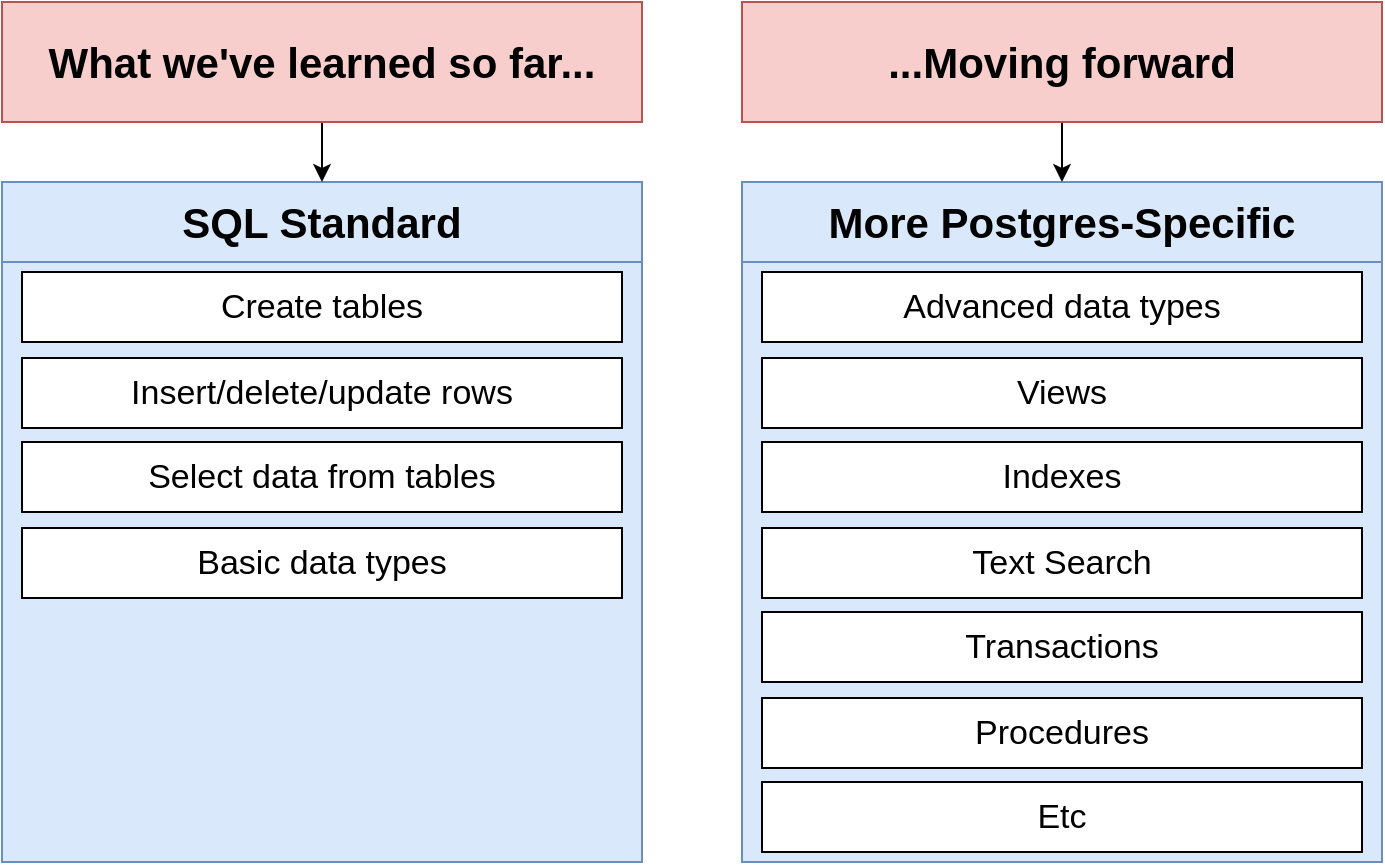 <mxfile version="13.3.7" type="device" pages="19"><diagram id="cKUk4f0xq-RZs7pg82x6" name="04 - obj"><mxGraphModel dx="1502" dy="926" grid="1" gridSize="10" guides="1" tooltips="1" connect="1" arrows="1" fold="1" page="1" pageScale="1" pageWidth="1920" pageHeight="1200" math="0" shadow="0"><root><mxCell id="5uq59y7KdMv3xlZElNi5-0"/><mxCell id="5uq59y7KdMv3xlZElNi5-1" parent="5uq59y7KdMv3xlZElNi5-0"/><mxCell id="69CKn48QGNMUcNj-MW0_-11" value="SQL Standard" style="rounded=0;whiteSpace=wrap;html=1;fontStyle=1;fillColor=#dae8fc;strokeColor=#6c8ebf;fontSize=21;" parent="5uq59y7KdMv3xlZElNi5-1" vertex="1"><mxGeometry x="420" y="240" width="320" height="40" as="geometry"/></mxCell><mxCell id="69CKn48QGNMUcNj-MW0_-12" value="" style="rounded=0;whiteSpace=wrap;html=1;fontStyle=1;fillColor=#dae8fc;strokeColor=#6c8ebf;fontSize=21;" parent="5uq59y7KdMv3xlZElNi5-1" vertex="1"><mxGeometry x="420" y="280" width="320" height="300" as="geometry"/></mxCell><mxCell id="69CKn48QGNMUcNj-MW0_-13" value="Create tables" style="rounded=0;whiteSpace=wrap;html=1;fontSize=17;" parent="5uq59y7KdMv3xlZElNi5-1" vertex="1"><mxGeometry x="430" y="285" width="300" height="35" as="geometry"/></mxCell><mxCell id="69CKn48QGNMUcNj-MW0_-15" value="Insert/delete/update rows" style="rounded=0;whiteSpace=wrap;html=1;fontSize=17;" parent="5uq59y7KdMv3xlZElNi5-1" vertex="1"><mxGeometry x="430" y="328" width="300" height="35" as="geometry"/></mxCell><mxCell id="69CKn48QGNMUcNj-MW0_-16" value="Select data from tables" style="rounded=0;whiteSpace=wrap;html=1;fontSize=17;" parent="5uq59y7KdMv3xlZElNi5-1" vertex="1"><mxGeometry x="430" y="370" width="300" height="35" as="geometry"/></mxCell><mxCell id="69CKn48QGNMUcNj-MW0_-18" value="More Postgres-Specific" style="rounded=0;whiteSpace=wrap;html=1;fontStyle=1;fillColor=#dae8fc;strokeColor=#6c8ebf;fontSize=21;" parent="5uq59y7KdMv3xlZElNi5-1" vertex="1"><mxGeometry x="790" y="240" width="320" height="40" as="geometry"/></mxCell><mxCell id="69CKn48QGNMUcNj-MW0_-19" value="" style="rounded=0;whiteSpace=wrap;html=1;fontStyle=1;fillColor=#dae8fc;strokeColor=#6c8ebf;fontSize=21;" parent="5uq59y7KdMv3xlZElNi5-1" vertex="1"><mxGeometry x="790" y="280" width="320" height="300" as="geometry"/></mxCell><mxCell id="69CKn48QGNMUcNj-MW0_-20" value="Advanced data types" style="rounded=0;whiteSpace=wrap;html=1;fontSize=17;" parent="5uq59y7KdMv3xlZElNi5-1" vertex="1"><mxGeometry x="800" y="285" width="300" height="35" as="geometry"/></mxCell><mxCell id="69CKn48QGNMUcNj-MW0_-21" value="Views" style="rounded=0;whiteSpace=wrap;html=1;fontSize=17;" parent="5uq59y7KdMv3xlZElNi5-1" vertex="1"><mxGeometry x="800" y="328" width="300" height="35" as="geometry"/></mxCell><mxCell id="69CKn48QGNMUcNj-MW0_-22" value="Indexes" style="rounded=0;whiteSpace=wrap;html=1;fontSize=17;" parent="5uq59y7KdMv3xlZElNi5-1" vertex="1"><mxGeometry x="800" y="370" width="300" height="35" as="geometry"/></mxCell><mxCell id="69CKn48QGNMUcNj-MW0_-25" style="edgeStyle=orthogonalEdgeStyle;rounded=0;orthogonalLoop=1;jettySize=auto;html=1;exitX=0.5;exitY=1;exitDx=0;exitDy=0;entryX=0.5;entryY=0;entryDx=0;entryDy=0;fontSize=17;" parent="5uq59y7KdMv3xlZElNi5-1" source="69CKn48QGNMUcNj-MW0_-24" target="69CKn48QGNMUcNj-MW0_-11" edge="1"><mxGeometry relative="1" as="geometry"/></mxCell><mxCell id="69CKn48QGNMUcNj-MW0_-24" value="What we've learned so far..." style="rounded=0;whiteSpace=wrap;html=1;fontStyle=1;fillColor=#f8cecc;strokeColor=#b85450;fontSize=21;" parent="5uq59y7KdMv3xlZElNi5-1" vertex="1"><mxGeometry x="420" y="150" width="320" height="60" as="geometry"/></mxCell><mxCell id="69CKn48QGNMUcNj-MW0_-26" value="Basic data types" style="rounded=0;whiteSpace=wrap;html=1;fontSize=17;" parent="5uq59y7KdMv3xlZElNi5-1" vertex="1"><mxGeometry x="430" y="413" width="300" height="35" as="geometry"/></mxCell><mxCell id="69CKn48QGNMUcNj-MW0_-27" style="edgeStyle=orthogonalEdgeStyle;rounded=0;orthogonalLoop=1;jettySize=auto;html=1;exitX=0.5;exitY=1;exitDx=0;exitDy=0;entryX=0.5;entryY=0;entryDx=0;entryDy=0;fontSize=17;" parent="5uq59y7KdMv3xlZElNi5-1" source="69CKn48QGNMUcNj-MW0_-28" edge="1"><mxGeometry relative="1" as="geometry"><mxPoint x="950" y="240" as="targetPoint"/></mxGeometry></mxCell><mxCell id="69CKn48QGNMUcNj-MW0_-28" value="...Moving forward" style="rounded=0;whiteSpace=wrap;html=1;fontStyle=1;fillColor=#f8cecc;strokeColor=#b85450;fontSize=21;" parent="5uq59y7KdMv3xlZElNi5-1" vertex="1"><mxGeometry x="790" y="150" width="320" height="60" as="geometry"/></mxCell><mxCell id="69CKn48QGNMUcNj-MW0_-29" value="Text Search" style="rounded=0;whiteSpace=wrap;html=1;fontSize=17;" parent="5uq59y7KdMv3xlZElNi5-1" vertex="1"><mxGeometry x="800" y="413" width="300" height="35" as="geometry"/></mxCell><mxCell id="69CKn48QGNMUcNj-MW0_-30" value="Transactions" style="rounded=0;whiteSpace=wrap;html=1;fontSize=17;" parent="5uq59y7KdMv3xlZElNi5-1" vertex="1"><mxGeometry x="800" y="455" width="300" height="35" as="geometry"/></mxCell><mxCell id="69CKn48QGNMUcNj-MW0_-31" value="Procedures" style="rounded=0;whiteSpace=wrap;html=1;fontSize=17;" parent="5uq59y7KdMv3xlZElNi5-1" vertex="1"><mxGeometry x="800" y="498" width="300" height="35" as="geometry"/></mxCell><mxCell id="69CKn48QGNMUcNj-MW0_-32" value="Etc" style="rounded=0;whiteSpace=wrap;html=1;fontSize=17;" parent="5uq59y7KdMv3xlZElNi5-1" vertex="1"><mxGeometry x="800" y="540" width="300" height="35" as="geometry"/></mxCell></root></mxGraphModel></diagram><diagram id="HvHIN-TXxieLwKOiyN25" name="04 - db"><mxGraphModel dx="969" dy="597" grid="1" gridSize="10" guides="1" tooltips="1" connect="1" arrows="1" fold="1" page="1" pageScale="1" pageWidth="1920" pageHeight="1200" math="0" shadow="0"><root><mxCell id="M68W_ekB3WKn2X6KKj6G-0"/><mxCell id="M68W_ekB3WKn2X6KKj6G-1" parent="M68W_ekB3WKn2X6KKj6G-0"/><mxCell id="M68W_ekB3WKn2X6KKj6G-2" value="" style="rounded=0;whiteSpace=wrap;html=1;fontStyle=1;fillColor=#dae8fc;strokeColor=#6c8ebf;fontSize=21;" parent="M68W_ekB3WKn2X6KKj6G-1" vertex="1"><mxGeometry x="860" y="240" width="590" height="180" as="geometry"/></mxCell><mxCell id="M68W_ekB3WKn2X6KKj6G-3" value="Postgres Server" style="rounded=0;whiteSpace=wrap;html=1;fontStyle=1;fillColor=#dae8fc;strokeColor=#6c8ebf;fontSize=21;" parent="M68W_ekB3WKn2X6KKj6G-1" vertex="1"><mxGeometry x="860" y="240" width="590" height="40" as="geometry"/></mxCell><mxCell id="M68W_ekB3WKn2X6KKj6G-4" value="'postgres' Database" style="rounded=0;whiteSpace=wrap;html=1;fontSize=21;fillColor=#d5e8d4;strokeColor=#82b366;fontStyle=1" parent="M68W_ekB3WKn2X6KKj6G-1" vertex="1"><mxGeometry x="870" y="300" width="270" height="30" as="geometry"/></mxCell><mxCell id="M68W_ekB3WKn2X6KKj6G-6" value="" style="rounded=0;whiteSpace=wrap;html=1;fontSize=21;fillColor=#d5e8d4;strokeColor=#82b366;" parent="M68W_ekB3WKn2X6KKj6G-1" vertex="1"><mxGeometry x="870" y="330" width="270" height="70" as="geometry"/></mxCell><mxCell id="M68W_ekB3WKn2X6KKj6G-8" value="&amp;lt;username&amp;gt; Database" style="rounded=0;whiteSpace=wrap;html=1;fontSize=21;fillColor=#d5e8d4;strokeColor=#82b366;fontStyle=1" parent="M68W_ekB3WKn2X6KKj6G-1" vertex="1"><mxGeometry x="1160" y="300" width="270" height="30" as="geometry"/></mxCell><mxCell id="M68W_ekB3WKn2X6KKj6G-9" value="" style="rounded=0;whiteSpace=wrap;html=1;fontSize=21;fillColor=#d5e8d4;strokeColor=#82b366;" parent="M68W_ekB3WKn2X6KKj6G-1" vertex="1"><mxGeometry x="1160" y="330" width="270" height="70" as="geometry"/></mxCell><mxCell id="M68W_ekB3WKn2X6KKj6G-10" value="" style="rounded=0;whiteSpace=wrap;html=1;fontStyle=1;fillColor=#dae8fc;strokeColor=#6c8ebf;fontSize=21;" parent="M68W_ekB3WKn2X6KKj6G-1" vertex="1"><mxGeometry x="860" y="500" width="590" height="180" as="geometry"/></mxCell><mxCell id="M68W_ekB3WKn2X6KKj6G-11" value="Postgres Server" style="rounded=0;whiteSpace=wrap;html=1;fontStyle=1;fillColor=#dae8fc;strokeColor=#6c8ebf;fontSize=21;" parent="M68W_ekB3WKn2X6KKj6G-1" vertex="1"><mxGeometry x="860" y="500" width="590" height="40" as="geometry"/></mxCell><mxCell id="M68W_ekB3WKn2X6KKj6G-12" value="'postgres' Database" style="rounded=0;whiteSpace=wrap;html=1;fontSize=21;fillColor=#d5e8d4;strokeColor=#82b366;fontStyle=1" parent="M68W_ekB3WKn2X6KKj6G-1" vertex="1"><mxGeometry x="870" y="560" width="270" height="30" as="geometry"/></mxCell><mxCell id="M68W_ekB3WKn2X6KKj6G-13" value="" style="rounded=0;whiteSpace=wrap;html=1;fontSize=21;fillColor=#d5e8d4;strokeColor=#82b366;" parent="M68W_ekB3WKn2X6KKj6G-1" vertex="1"><mxGeometry x="870" y="590" width="270" height="70" as="geometry"/></mxCell><mxCell id="M68W_ekB3WKn2X6KKj6G-17" style="edgeStyle=orthogonalEdgeStyle;rounded=0;orthogonalLoop=1;jettySize=auto;html=1;exitX=1;exitY=0.5;exitDx=0;exitDy=0;entryX=0;entryY=0.5;entryDx=0;entryDy=0;fontSize=22;" parent="M68W_ekB3WKn2X6KKj6G-1" source="M68W_ekB3WKn2X6KKj6G-16" target="M68W_ekB3WKn2X6KKj6G-2" edge="1"><mxGeometry relative="1" as="geometry"/></mxCell><mxCell id="M68W_ekB3WKn2X6KKj6G-16" value="MacOS with Postgres.app" style="rounded=0;whiteSpace=wrap;html=1;fontSize=22;fillColor=#f8cecc;strokeColor=#b85450;fontStyle=1" parent="M68W_ekB3WKn2X6KKj6G-1" vertex="1"><mxGeometry x="640" y="280" width="180" height="100" as="geometry"/></mxCell><mxCell id="M68W_ekB3WKn2X6KKj6G-19" style="edgeStyle=orthogonalEdgeStyle;rounded=0;orthogonalLoop=1;jettySize=auto;html=1;exitX=1;exitY=0.5;exitDx=0;exitDy=0;entryX=0;entryY=0.5;entryDx=0;entryDy=0;fontSize=22;" parent="M68W_ekB3WKn2X6KKj6G-1" source="M68W_ekB3WKn2X6KKj6G-18" target="M68W_ekB3WKn2X6KKj6G-10" edge="1"><mxGeometry relative="1" as="geometry"/></mxCell><mxCell id="M68W_ekB3WKn2X6KKj6G-18" value="Windows/Linux" style="rounded=0;whiteSpace=wrap;html=1;fontSize=22;fillColor=#f8cecc;strokeColor=#b85450;fontStyle=1" parent="M68W_ekB3WKn2X6KKj6G-1" vertex="1"><mxGeometry x="640" y="540" width="180" height="100" as="geometry"/></mxCell><mxCell id="M68W_ekB3WKn2X6KKj6G-20" value="" style="endArrow=none;dashed=1;html=1;fontSize=22;" parent="M68W_ekB3WKn2X6KKj6G-1" edge="1"><mxGeometry width="50" height="50" relative="1" as="geometry"><mxPoint x="640" y="460" as="sourcePoint"/><mxPoint x="1450" y="460" as="targetPoint"/></mxGeometry></mxCell></root></mxGraphModel></diagram><diagram name="05 - pgadmin" id="DwwfZnNItzrunzdP89gb"><mxGraphModel dx="1113" dy="686" grid="1" gridSize="10" guides="1" tooltips="1" connect="1" arrows="1" fold="1" page="1" pageScale="1" pageWidth="1920" pageHeight="1200" math="0" shadow="0"><root><mxCell id="5xL1AnqB3llyYVTyTGve-0"/><mxCell id="5xL1AnqB3llyYVTyTGve-1" parent="5xL1AnqB3llyYVTyTGve-0"/><mxCell id="5xL1AnqB3llyYVTyTGve-2" value="" style="rounded=0;whiteSpace=wrap;html=1;fontStyle=1;fillColor=#dae8fc;strokeColor=#6c8ebf;fontSize=21;" vertex="1" parent="5xL1AnqB3llyYVTyTGve-1"><mxGeometry x="860" y="240" width="590" height="180" as="geometry"/></mxCell><mxCell id="5xL1AnqB3llyYVTyTGve-3" value="Postgres Server" style="rounded=0;whiteSpace=wrap;html=1;fontStyle=1;fillColor=#dae8fc;strokeColor=#6c8ebf;fontSize=21;" vertex="1" parent="5xL1AnqB3llyYVTyTGve-1"><mxGeometry x="860" y="240" width="590" height="40" as="geometry"/></mxCell><mxCell id="5xL1AnqB3llyYVTyTGve-4" value="'postgres' Database" style="rounded=0;whiteSpace=wrap;html=1;fontSize=21;fillColor=#d5e8d4;strokeColor=#82b366;fontStyle=1" vertex="1" parent="5xL1AnqB3llyYVTyTGve-1"><mxGeometry x="870" y="300" width="270" height="30" as="geometry"/></mxCell><mxCell id="5xL1AnqB3llyYVTyTGve-5" value="" style="rounded=0;whiteSpace=wrap;html=1;fontSize=21;fillColor=#d5e8d4;strokeColor=#82b366;" vertex="1" parent="5xL1AnqB3llyYVTyTGve-1"><mxGeometry x="870" y="330" width="270" height="70" as="geometry"/></mxCell><mxCell id="5xL1AnqB3llyYVTyTGve-6" value="&amp;lt;username&amp;gt; Database" style="rounded=0;whiteSpace=wrap;html=1;fontSize=21;fillColor=#d5e8d4;strokeColor=#82b366;fontStyle=1" vertex="1" parent="5xL1AnqB3llyYVTyTGve-1"><mxGeometry x="1160" y="300" width="270" height="30" as="geometry"/></mxCell><mxCell id="5xL1AnqB3llyYVTyTGve-7" value="" style="rounded=0;whiteSpace=wrap;html=1;fontSize=21;fillColor=#d5e8d4;strokeColor=#82b366;" vertex="1" parent="5xL1AnqB3llyYVTyTGve-1"><mxGeometry x="1160" y="330" width="270" height="70" as="geometry"/></mxCell><mxCell id="5xL1AnqB3llyYVTyTGve-8" value="" style="rounded=0;whiteSpace=wrap;html=1;fontStyle=1;fillColor=#dae8fc;strokeColor=#6c8ebf;fontSize=21;" vertex="1" parent="5xL1AnqB3llyYVTyTGve-1"><mxGeometry x="860" y="500" width="590" height="180" as="geometry"/></mxCell><mxCell id="5xL1AnqB3llyYVTyTGve-9" value="Postgres Server" style="rounded=0;whiteSpace=wrap;html=1;fontStyle=1;fillColor=#dae8fc;strokeColor=#6c8ebf;fontSize=21;" vertex="1" parent="5xL1AnqB3llyYVTyTGve-1"><mxGeometry x="860" y="500" width="590" height="40" as="geometry"/></mxCell><mxCell id="5xL1AnqB3llyYVTyTGve-10" value="'postgres' Database" style="rounded=0;whiteSpace=wrap;html=1;fontSize=21;fillColor=#d5e8d4;strokeColor=#82b366;fontStyle=1" vertex="1" parent="5xL1AnqB3llyYVTyTGve-1"><mxGeometry x="870" y="560" width="270" height="30" as="geometry"/></mxCell><mxCell id="5xL1AnqB3llyYVTyTGve-11" value="" style="rounded=0;whiteSpace=wrap;html=1;fontSize=21;fillColor=#d5e8d4;strokeColor=#82b366;" vertex="1" parent="5xL1AnqB3llyYVTyTGve-1"><mxGeometry x="870" y="590" width="270" height="70" as="geometry"/></mxCell><mxCell id="5xL1AnqB3llyYVTyTGve-12" style="edgeStyle=orthogonalEdgeStyle;rounded=0;orthogonalLoop=1;jettySize=auto;html=1;exitX=1;exitY=0.5;exitDx=0;exitDy=0;entryX=0;entryY=0.5;entryDx=0;entryDy=0;fontSize=22;" edge="1" parent="5xL1AnqB3llyYVTyTGve-1" source="5xL1AnqB3llyYVTyTGve-13" target="5xL1AnqB3llyYVTyTGve-2"><mxGeometry relative="1" as="geometry"/></mxCell><mxCell id="5xL1AnqB3llyYVTyTGve-13" value="MacOS with Postgres.app" style="rounded=0;whiteSpace=wrap;html=1;fontSize=22;fillColor=#f8cecc;strokeColor=#b85450;fontStyle=1" vertex="1" parent="5xL1AnqB3llyYVTyTGve-1"><mxGeometry x="640" y="280" width="180" height="100" as="geometry"/></mxCell><mxCell id="5xL1AnqB3llyYVTyTGve-14" style="edgeStyle=orthogonalEdgeStyle;rounded=0;orthogonalLoop=1;jettySize=auto;html=1;exitX=1;exitY=0.5;exitDx=0;exitDy=0;entryX=0;entryY=0.5;entryDx=0;entryDy=0;fontSize=22;" edge="1" parent="5xL1AnqB3llyYVTyTGve-1" source="5xL1AnqB3llyYVTyTGve-15" target="5xL1AnqB3llyYVTyTGve-8"><mxGeometry relative="1" as="geometry"/></mxCell><mxCell id="5xL1AnqB3llyYVTyTGve-15" value="Windows/Linux" style="rounded=0;whiteSpace=wrap;html=1;fontSize=22;fillColor=#f8cecc;strokeColor=#b85450;fontStyle=1" vertex="1" parent="5xL1AnqB3llyYVTyTGve-1"><mxGeometry x="640" y="540" width="180" height="100" as="geometry"/></mxCell><mxCell id="5xL1AnqB3llyYVTyTGve-16" value="" style="endArrow=none;dashed=1;html=1;fontSize=22;" edge="1" parent="5xL1AnqB3llyYVTyTGve-1"><mxGeometry width="50" height="50" relative="1" as="geometry"><mxPoint x="640" y="460" as="sourcePoint"/><mxPoint x="1720" y="460" as="targetPoint"/></mxGeometry></mxCell><mxCell id="5xL1AnqB3llyYVTyTGve-18" style="edgeStyle=orthogonalEdgeStyle;rounded=0;orthogonalLoop=1;jettySize=auto;html=1;exitX=0;exitY=0.5;exitDx=0;exitDy=0;entryX=1;entryY=0.5;entryDx=0;entryDy=0;fontSize=22;" edge="1" parent="5xL1AnqB3llyYVTyTGve-1" source="5xL1AnqB3llyYVTyTGve-17" target="5xL1AnqB3llyYVTyTGve-2"><mxGeometry relative="1" as="geometry"/></mxCell><mxCell id="5xL1AnqB3llyYVTyTGve-17" value="PGAdmin4" style="rounded=0;whiteSpace=wrap;html=1;fontSize=22;fillColor=#fff2cc;strokeColor=#d6b656;fontStyle=1" vertex="1" parent="5xL1AnqB3llyYVTyTGve-1"><mxGeometry x="1510" y="280" width="180" height="100" as="geometry"/></mxCell><mxCell id="5xL1AnqB3llyYVTyTGve-20" style="edgeStyle=orthogonalEdgeStyle;rounded=0;orthogonalLoop=1;jettySize=auto;html=1;exitX=0;exitY=0.5;exitDx=0;exitDy=0;fontSize=22;" edge="1" parent="5xL1AnqB3llyYVTyTGve-1" source="5xL1AnqB3llyYVTyTGve-19" target="5xL1AnqB3llyYVTyTGve-8"><mxGeometry relative="1" as="geometry"/></mxCell><mxCell id="5xL1AnqB3llyYVTyTGve-19" value="PGAdmin4" style="rounded=0;whiteSpace=wrap;html=1;fontSize=22;fillColor=#fff2cc;strokeColor=#d6b656;fontStyle=1" vertex="1" parent="5xL1AnqB3llyYVTyTGve-1"><mxGeometry x="1510" y="540" width="180" height="100" as="geometry"/></mxCell></root></mxGraphModel></diagram><diagram name="06 - pgadmin" id="-E_uXTCeoSNenvNdbIFw"><mxGraphModel dx="601" dy="370" grid="1" gridSize="10" guides="1" tooltips="1" connect="1" arrows="1" fold="1" page="1" pageScale="1" pageWidth="1920" pageHeight="1200" math="0" shadow="0"><root><mxCell id="zDaAIMN8CT4slqZ6ea6B-0"/><mxCell id="zDaAIMN8CT4slqZ6ea6B-1" parent="zDaAIMN8CT4slqZ6ea6B-0"/><mxCell id="zDaAIMN8CT4slqZ6ea6B-21" value="Tool to manage and inspect a Postgres database" style="rounded=0;whiteSpace=wrap;html=1;fontSize=17;fillColor=#f5f5f5;strokeColor=#666666;fontColor=#333333;" vertex="1" parent="zDaAIMN8CT4slqZ6ea6B-1"><mxGeometry x="770" y="350" width="480" height="50" as="geometry"/></mxCell><mxCell id="zDaAIMN8CT4slqZ6ea6B-22" value="Notes on PGAdmin" style="text;html=1;strokeColor=none;fillColor=none;align=center;verticalAlign=middle;whiteSpace=wrap;rounded=0;fontSize=22;fontStyle=1" vertex="1" parent="zDaAIMN8CT4slqZ6ea6B-1"><mxGeometry x="900" y="320" width="220" height="20" as="geometry"/></mxCell><mxCell id="zDaAIMN8CT4slqZ6ea6B-23" value="Can connect to local or remote databases" style="rounded=0;whiteSpace=wrap;html=1;fontSize=17;fillColor=#f5f5f5;strokeColor=#666666;fontColor=#333333;" vertex="1" parent="zDaAIMN8CT4slqZ6ea6B-1"><mxGeometry x="770" y="410" width="480" height="50" as="geometry"/></mxCell><mxCell id="zDaAIMN8CT4slqZ6ea6B-24" value="Can view/change just about &lt;i&gt;anything&lt;/i&gt;&amp;nbsp;in PG" style="rounded=0;whiteSpace=wrap;html=1;fontSize=17;fillColor=#f5f5f5;strokeColor=#666666;fontColor=#333333;" vertex="1" parent="zDaAIMN8CT4slqZ6ea6B-1"><mxGeometry x="770" y="470" width="480" height="50" as="geometry"/></mxCell></root></mxGraphModel></diagram><diagram id="YI15rs_VLCX_Km4E3JPA" name="01 - arch"><mxGraphModel dx="1502" dy="926" grid="1" gridSize="10" guides="1" tooltips="1" connect="1" arrows="1" fold="1" page="1" pageScale="1" pageWidth="1920" pageHeight="1200" math="0" shadow="0"><root><mxCell id="0"/><mxCell id="1" parent="0"/><mxCell id="w2O8X76sgQtqpZX9sxQr-1" value="Postgres Server" style="rounded=0;whiteSpace=wrap;html=1;fontStyle=1;fillColor=#dae8fc;strokeColor=#6c8ebf;fontSize=21;" parent="1" vertex="1"><mxGeometry x="500" y="250" width="290" height="40" as="geometry"/></mxCell><mxCell id="w2O8X76sgQtqpZX9sxQr-2" value="" style="rounded=0;whiteSpace=wrap;html=1;fontStyle=1;fillColor=#dae8fc;strokeColor=#6c8ebf;fontSize=21;" parent="1" vertex="1"><mxGeometry x="500" y="290" width="290" height="430" as="geometry"/></mxCell><mxCell id="w2O8X76sgQtqpZX9sxQr-3" value="TODO Database" style="rounded=0;whiteSpace=wrap;html=1;fontSize=21;fillColor=#d5e8d4;strokeColor=#82b366;fontStyle=1" parent="1" vertex="1"><mxGeometry x="510" y="310" width="270" height="30" as="geometry"/></mxCell><mxCell id="w2O8X76sgQtqpZX9sxQr-4" value="PHONE Database" style="rounded=0;whiteSpace=wrap;html=1;fontSize=21;fillColor=#d5e8d4;strokeColor=#82b366;fontStyle=1" parent="1" vertex="1"><mxGeometry x="510" y="520" width="270" height="30" as="geometry"/></mxCell><mxCell id="w2O8X76sgQtqpZX9sxQr-5" value="" style="rounded=0;whiteSpace=wrap;html=1;fontSize=21;fillColor=#d5e8d4;strokeColor=#82b366;" parent="1" vertex="1"><mxGeometry x="510" y="340" width="270" height="160" as="geometry"/></mxCell><mxCell id="w2O8X76sgQtqpZX9sxQr-6" value="" style="rounded=0;whiteSpace=wrap;html=1;fontSize=21;fillColor=#d5e8d4;strokeColor=#82b366;" parent="1" vertex="1"><mxGeometry x="510" y="550" width="270" height="160" as="geometry"/></mxCell><mxCell id="w2O8X76sgQtqpZX9sxQr-7" value="Users Table" style="rounded=0;whiteSpace=wrap;html=1;fontSize=18;fillColor=#ffe6cc;strokeColor=#d79b00;" parent="1" vertex="1"><mxGeometry x="520" y="350" width="250" height="30" as="geometry"/></mxCell><mxCell id="w2O8X76sgQtqpZX9sxQr-8" value="Products Table" style="rounded=0;whiteSpace=wrap;html=1;fontSize=18;fillColor=#ffe6cc;strokeColor=#d79b00;" parent="1" vertex="1"><mxGeometry x="520" y="390" width="250" height="30" as="geometry"/></mxCell><mxCell id="w2O8X76sgQtqpZX9sxQr-9" value="Orders Table" style="rounded=0;whiteSpace=wrap;html=1;fontSize=18;fillColor=#ffe6cc;strokeColor=#d79b00;" parent="1" vertex="1"><mxGeometry x="520" y="430" width="250" height="30" as="geometry"/></mxCell><mxCell id="w2O8X76sgQtqpZX9sxQr-10" value="Phones Table" style="rounded=0;whiteSpace=wrap;html=1;fontSize=18;fillColor=#ffe6cc;strokeColor=#d79b00;" parent="1" vertex="1"><mxGeometry x="520" y="560" width="250" height="30" as="geometry"/></mxCell><mxCell id="w2O8X76sgQtqpZX9sxQr-11" value="Manufacturers Table" style="rounded=0;whiteSpace=wrap;html=1;fontSize=18;fillColor=#ffe6cc;strokeColor=#d79b00;" parent="1" vertex="1"><mxGeometry x="520" y="600" width="250" height="30" as="geometry"/></mxCell><mxCell id="w2O8X76sgQtqpZX9sxQr-15" value="We are running a Postgres Server locally" style="rounded=0;whiteSpace=wrap;html=1;fontSize=18;fillColor=#f5f5f5;strokeColor=#666666;fontColor=#333333;" parent="1" vertex="1"><mxGeometry x="850" y="310" width="390" height="50" as="geometry"/></mxCell><mxCell id="w2O8X76sgQtqpZX9sxQr-16" value="A PG Server can contain multiple databases" style="rounded=0;whiteSpace=wrap;html=1;fontSize=18;fillColor=#f5f5f5;strokeColor=#666666;fontColor=#333333;" parent="1" vertex="1"><mxGeometry x="850" y="370" width="390" height="50" as="geometry"/></mxCell><mxCell id="w2O8X76sgQtqpZX9sxQr-17" value="All data for a single app lives in a single DB" style="rounded=0;whiteSpace=wrap;html=1;fontSize=18;fillColor=#f5f5f5;strokeColor=#666666;fontColor=#333333;" parent="1" vertex="1"><mxGeometry x="850" y="430" width="390" height="50" as="geometry"/></mxCell><mxCell id="w2O8X76sgQtqpZX9sxQr-18" value="Having multiple DB's is more about working with more than one app on your machine" style="rounded=0;whiteSpace=wrap;html=1;fontSize=18;fillColor=#f5f5f5;strokeColor=#666666;fontColor=#333333;" parent="1" vertex="1"><mxGeometry x="850" y="490" width="390" height="50" as="geometry"/></mxCell><mxCell id="NqgQaHdH4WOF2A17xZa5-1" value="Users Table" style="rounded=0;whiteSpace=wrap;html=1;fontSize=18;fillColor=#ffe6cc;strokeColor=#d79b00;" parent="1" vertex="1"><mxGeometry x="520" y="640" width="250" height="30" as="geometry"/></mxCell></root></mxGraphModel></diagram><diagram name="02 - sep" id="aWQlGWrgeWD6OW-K5oAD"><mxGraphModel dx="715" dy="441" grid="1" gridSize="10" guides="1" tooltips="1" connect="1" arrows="1" fold="1" page="1" pageScale="1" pageWidth="1920" pageHeight="1200" math="0" shadow="0"><root><mxCell id="_zjFn2kfrsSTnEK4kkfi-0"/><mxCell id="_zjFn2kfrsSTnEK4kkfi-1" parent="_zjFn2kfrsSTnEK4kkfi-0"/><mxCell id="UYPnrpi5oQCnMVSE53Z5-0" value="Database" style="rounded=0;whiteSpace=wrap;html=1;fillColor=#d5e8d4;strokeColor=#82b366;fontStyle=1;fontSize=18;" vertex="1" parent="_zjFn2kfrsSTnEK4kkfi-1"><mxGeometry x="410" y="320" width="390" height="30" as="geometry"/></mxCell><mxCell id="UYPnrpi5oQCnMVSE53Z5-1" value="" style="rounded=0;whiteSpace=wrap;html=1;fontSize=18;fillColor=#d5e8d4;strokeColor=#82b366;" vertex="1" parent="_zjFn2kfrsSTnEK4kkfi-1"><mxGeometry x="410" y="350" width="390" height="250" as="geometry"/></mxCell><mxCell id="UYPnrpi5oQCnMVSE53Z5-4" value="products" style="rounded=0;whiteSpace=wrap;html=1;fontSize=16;fillColor=#ffe6cc;strokeColor=#d79b00;fontStyle=1" vertex="1" parent="_zjFn2kfrsSTnEK4kkfi-1"><mxGeometry x="420" y="360" width="370" height="26" as="geometry"/></mxCell><mxCell id="UYPnrpi5oQCnMVSE53Z5-47" value="id&lt;br&gt;&lt;font style=&quot;font-size: 9px&quot;&gt;SERIAL&lt;/font&gt;" style="rounded=0;whiteSpace=wrap;html=1;fontSize=12;fillColor=#f5f5f5;strokeColor=#666666;fontColor=#333333;fontStyle=2" vertex="1" parent="_zjFn2kfrsSTnEK4kkfi-1"><mxGeometry x="420" y="386" width="50" height="32" as="geometry"/></mxCell><mxCell id="UYPnrpi5oQCnMVSE53Z5-48" value="name&lt;br&gt;&lt;font style=&quot;font-size: 9px&quot;&gt;VARCHAR(50)&lt;/font&gt;" style="rounded=0;whiteSpace=wrap;html=1;fontSize=12;fillColor=#f5f5f5;strokeColor=#666666;fontColor=#333333;fontStyle=2" vertex="1" parent="_zjFn2kfrsSTnEK4kkfi-1"><mxGeometry x="470" y="386" width="80" height="32" as="geometry"/></mxCell><mxCell id="UYPnrpi5oQCnMVSE53Z5-49" value="department&lt;br&gt;&lt;font style=&quot;font-size: 9px&quot;&gt;VARCHAR(50)&lt;/font&gt;" style="rounded=0;whiteSpace=wrap;html=1;fontSize=12;fillColor=#f5f5f5;strokeColor=#666666;fontColor=#333333;fontStyle=2" vertex="1" parent="_zjFn2kfrsSTnEK4kkfi-1"><mxGeometry x="550" y="386" width="80" height="32" as="geometry"/></mxCell><mxCell id="UYPnrpi5oQCnMVSE53Z5-50" value="1" style="rounded=0;whiteSpace=wrap;html=1;fontSize=11;" vertex="1" parent="_zjFn2kfrsSTnEK4kkfi-1"><mxGeometry x="420" y="418" width="50" height="24" as="geometry"/></mxCell><mxCell id="UYPnrpi5oQCnMVSE53Z5-51" value="Shirt" style="rounded=0;whiteSpace=wrap;html=1;fontSize=11;" vertex="1" parent="_zjFn2kfrsSTnEK4kkfi-1"><mxGeometry x="470" y="418" width="80" height="24" as="geometry"/></mxCell><mxCell id="UYPnrpi5oQCnMVSE53Z5-52" value="Toys" style="rounded=0;whiteSpace=wrap;html=1;fontSize=11;" vertex="1" parent="_zjFn2kfrsSTnEK4kkfi-1"><mxGeometry x="550" y="418" width="80" height="24" as="geometry"/></mxCell><mxCell id="UYPnrpi5oQCnMVSE53Z5-53" value="2" style="rounded=0;whiteSpace=wrap;html=1;fontSize=11;" vertex="1" parent="_zjFn2kfrsSTnEK4kkfi-1"><mxGeometry x="420" y="442" width="50" height="24" as="geometry"/></mxCell><mxCell id="UYPnrpi5oQCnMVSE53Z5-54" value="Towels" style="rounded=0;whiteSpace=wrap;html=1;fontSize=11;" vertex="1" parent="_zjFn2kfrsSTnEK4kkfi-1"><mxGeometry x="470" y="442" width="80" height="24" as="geometry"/></mxCell><mxCell id="UYPnrpi5oQCnMVSE53Z5-55" value="Outdoors" style="rounded=0;whiteSpace=wrap;html=1;fontSize=11;" vertex="1" parent="_zjFn2kfrsSTnEK4kkfi-1"><mxGeometry x="550" y="442" width="80" height="24" as="geometry"/></mxCell><mxCell id="UYPnrpi5oQCnMVSE53Z5-56" value="3" style="rounded=0;whiteSpace=wrap;html=1;fontSize=11;" vertex="1" parent="_zjFn2kfrsSTnEK4kkfi-1"><mxGeometry x="420" y="466" width="50" height="24" as="geometry"/></mxCell><mxCell id="UYPnrpi5oQCnMVSE53Z5-57" value="Bacon" style="rounded=0;whiteSpace=wrap;html=1;fontSize=11;" vertex="1" parent="_zjFn2kfrsSTnEK4kkfi-1"><mxGeometry x="470" y="466" width="80" height="24" as="geometry"/></mxCell><mxCell id="UYPnrpi5oQCnMVSE53Z5-58" value="Movies" style="rounded=0;whiteSpace=wrap;html=1;fontSize=11;" vertex="1" parent="_zjFn2kfrsSTnEK4kkfi-1"><mxGeometry x="550" y="466" width="80" height="24" as="geometry"/></mxCell><mxCell id="UYPnrpi5oQCnMVSE53Z5-59" value="4" style="rounded=0;whiteSpace=wrap;html=1;fontSize=11;" vertex="1" parent="_zjFn2kfrsSTnEK4kkfi-1"><mxGeometry x="420" y="490" width="50" height="24" as="geometry"/></mxCell><mxCell id="UYPnrpi5oQCnMVSE53Z5-60" value="Ball" style="rounded=0;whiteSpace=wrap;html=1;fontSize=11;" vertex="1" parent="_zjFn2kfrsSTnEK4kkfi-1"><mxGeometry x="470" y="490" width="80" height="24" as="geometry"/></mxCell><mxCell id="UYPnrpi5oQCnMVSE53Z5-61" value="Industrial" style="rounded=0;whiteSpace=wrap;html=1;fontSize=11;" vertex="1" parent="_zjFn2kfrsSTnEK4kkfi-1"><mxGeometry x="550" y="490" width="80" height="24" as="geometry"/></mxCell><mxCell id="UYPnrpi5oQCnMVSE53Z5-62" value="5" style="rounded=0;whiteSpace=wrap;html=1;fontSize=11;" vertex="1" parent="_zjFn2kfrsSTnEK4kkfi-1"><mxGeometry x="420" y="514" width="50" height="24" as="geometry"/></mxCell><mxCell id="UYPnrpi5oQCnMVSE53Z5-63" value="Fish" style="rounded=0;whiteSpace=wrap;html=1;fontSize=11;" vertex="1" parent="_zjFn2kfrsSTnEK4kkfi-1"><mxGeometry x="470" y="514" width="80" height="24" as="geometry"/></mxCell><mxCell id="UYPnrpi5oQCnMVSE53Z5-64" value="Tools" style="rounded=0;whiteSpace=wrap;html=1;fontSize=11;" vertex="1" parent="_zjFn2kfrsSTnEK4kkfi-1"><mxGeometry x="550" y="514" width="80" height="24" as="geometry"/></mxCell><mxCell id="UYPnrpi5oQCnMVSE53Z5-65" value="price&lt;br&gt;&lt;font style=&quot;font-size: 9px&quot;&gt;INTEGER&lt;/font&gt;" style="rounded=0;whiteSpace=wrap;html=1;fontSize=12;fillColor=#f5f5f5;strokeColor=#666666;fontColor=#333333;fontStyle=2" vertex="1" parent="_zjFn2kfrsSTnEK4kkfi-1"><mxGeometry x="630" y="386" width="80" height="32" as="geometry"/></mxCell><mxCell id="UYPnrpi5oQCnMVSE53Z5-66" value="weight&lt;br&gt;&lt;font style=&quot;font-size: 9px&quot;&gt;INTEGER&lt;/font&gt;" style="rounded=0;whiteSpace=wrap;html=1;fontSize=12;fillColor=#f5f5f5;strokeColor=#666666;fontColor=#333333;fontStyle=2" vertex="1" parent="_zjFn2kfrsSTnEK4kkfi-1"><mxGeometry x="710" y="386" width="80" height="32" as="geometry"/></mxCell><mxCell id="UYPnrpi5oQCnMVSE53Z5-67" value="7" style="rounded=0;whiteSpace=wrap;html=1;fontSize=11;" vertex="1" parent="_zjFn2kfrsSTnEK4kkfi-1"><mxGeometry x="420" y="562" width="50" height="24" as="geometry"/></mxCell><mxCell id="UYPnrpi5oQCnMVSE53Z5-68" value="Computer" style="rounded=0;whiteSpace=wrap;html=1;fontSize=11;" vertex="1" parent="_zjFn2kfrsSTnEK4kkfi-1"><mxGeometry x="470" y="562" width="80" height="24" as="geometry"/></mxCell><mxCell id="UYPnrpi5oQCnMVSE53Z5-69" value="Home" style="rounded=0;whiteSpace=wrap;html=1;fontSize=11;" vertex="1" parent="_zjFn2kfrsSTnEK4kkfi-1"><mxGeometry x="550" y="562" width="80" height="24" as="geometry"/></mxCell><mxCell id="UYPnrpi5oQCnMVSE53Z5-70" value="6" style="rounded=0;whiteSpace=wrap;html=1;fontSize=11;" vertex="1" parent="_zjFn2kfrsSTnEK4kkfi-1"><mxGeometry x="420" y="538" width="50" height="24" as="geometry"/></mxCell><mxCell id="UYPnrpi5oQCnMVSE53Z5-71" value="Mouse" style="rounded=0;whiteSpace=wrap;html=1;fontSize=11;" vertex="1" parent="_zjFn2kfrsSTnEK4kkfi-1"><mxGeometry x="470" y="538" width="80" height="24" as="geometry"/></mxCell><mxCell id="UYPnrpi5oQCnMVSE53Z5-72" value="Grocery" style="rounded=0;whiteSpace=wrap;html=1;fontSize=11;" vertex="1" parent="_zjFn2kfrsSTnEK4kkfi-1"><mxGeometry x="550" y="538" width="80" height="24" as="geometry"/></mxCell><mxCell id="UYPnrpi5oQCnMVSE53Z5-73" value="876" style="rounded=0;whiteSpace=wrap;html=1;fontSize=11;" vertex="1" parent="_zjFn2kfrsSTnEK4kkfi-1"><mxGeometry x="630" y="418" width="80" height="24" as="geometry"/></mxCell><mxCell id="UYPnrpi5oQCnMVSE53Z5-74" value="412" style="rounded=0;whiteSpace=wrap;html=1;fontSize=11;" vertex="1" parent="_zjFn2kfrsSTnEK4kkfi-1"><mxGeometry x="630" y="442" width="80" height="24" as="geometry"/></mxCell><mxCell id="UYPnrpi5oQCnMVSE53Z5-75" value="10" style="rounded=0;whiteSpace=wrap;html=1;fontSize=11;" vertex="1" parent="_zjFn2kfrsSTnEK4kkfi-1"><mxGeometry x="630" y="466" width="80" height="24" as="geometry"/></mxCell><mxCell id="UYPnrpi5oQCnMVSE53Z5-76" value="328" style="rounded=0;whiteSpace=wrap;html=1;fontSize=11;" vertex="1" parent="_zjFn2kfrsSTnEK4kkfi-1"><mxGeometry x="630" y="490" width="80" height="24" as="geometry"/></mxCell><mxCell id="UYPnrpi5oQCnMVSE53Z5-77" value="796" style="rounded=0;whiteSpace=wrap;html=1;fontSize=11;" vertex="1" parent="_zjFn2kfrsSTnEK4kkfi-1"><mxGeometry x="630" y="514" width="80" height="24" as="geometry"/></mxCell><mxCell id="UYPnrpi5oQCnMVSE53Z5-78" value="298" style="rounded=0;whiteSpace=wrap;html=1;fontSize=11;" vertex="1" parent="_zjFn2kfrsSTnEK4kkfi-1"><mxGeometry x="630" y="562" width="80" height="24" as="geometry"/></mxCell><mxCell id="UYPnrpi5oQCnMVSE53Z5-79" value="989" style="rounded=0;whiteSpace=wrap;html=1;fontSize=11;" vertex="1" parent="_zjFn2kfrsSTnEK4kkfi-1"><mxGeometry x="630" y="538" width="80" height="24" as="geometry"/></mxCell><mxCell id="UYPnrpi5oQCnMVSE53Z5-80" value="3" style="rounded=0;whiteSpace=wrap;html=1;fontSize=11;" vertex="1" parent="_zjFn2kfrsSTnEK4kkfi-1"><mxGeometry x="710" y="418" width="80" height="24" as="geometry"/></mxCell><mxCell id="UYPnrpi5oQCnMVSE53Z5-81" value="16" style="rounded=0;whiteSpace=wrap;html=1;fontSize=11;" vertex="1" parent="_zjFn2kfrsSTnEK4kkfi-1"><mxGeometry x="710" y="442" width="80" height="24" as="geometry"/></mxCell><mxCell id="UYPnrpi5oQCnMVSE53Z5-82" value="6" style="rounded=0;whiteSpace=wrap;html=1;fontSize=11;" vertex="1" parent="_zjFn2kfrsSTnEK4kkfi-1"><mxGeometry x="710" y="466" width="80" height="24" as="geometry"/></mxCell><mxCell id="UYPnrpi5oQCnMVSE53Z5-83" value="23" style="rounded=0;whiteSpace=wrap;html=1;fontSize=11;" vertex="1" parent="_zjFn2kfrsSTnEK4kkfi-1"><mxGeometry x="710" y="490" width="80" height="24" as="geometry"/></mxCell><mxCell id="UYPnrpi5oQCnMVSE53Z5-84" value="10" style="rounded=0;whiteSpace=wrap;html=1;fontSize=11;" vertex="1" parent="_zjFn2kfrsSTnEK4kkfi-1"><mxGeometry x="710" y="514" width="80" height="24" as="geometry"/></mxCell><mxCell id="UYPnrpi5oQCnMVSE53Z5-85" value="2" style="rounded=0;whiteSpace=wrap;html=1;fontSize=11;" vertex="1" parent="_zjFn2kfrsSTnEK4kkfi-1"><mxGeometry x="710" y="562" width="80" height="24" as="geometry"/></mxCell><mxCell id="UYPnrpi5oQCnMVSE53Z5-86" value="11" style="rounded=0;whiteSpace=wrap;html=1;fontSize=11;" vertex="1" parent="_zjFn2kfrsSTnEK4kkfi-1"><mxGeometry x="710" y="538" width="80" height="24" as="geometry"/></mxCell><mxCell id="ssYOmJh95yZ0BihzdYUt-0" value="&lt;b&gt;CREATE TABLE&lt;/b&gt; products (&lt;br&gt;&amp;nbsp; &amp;nbsp; id &lt;b&gt;SERIAL PRIMARY KEY,&lt;/b&gt;&lt;br&gt;&amp;nbsp; &amp;nbsp; name &lt;b&gt;VARCHAR(50),&lt;/b&gt;&lt;br&gt;&amp;nbsp; &amp;nbsp; department &lt;b&gt;VARCHAR(50),&lt;/b&gt;&lt;br&gt;&amp;nbsp; &amp;nbsp; price &lt;b&gt;INTEGER,&lt;/b&gt;&lt;br&gt;&amp;nbsp; &amp;nbsp; weight &lt;b&gt;INTEGER&lt;/b&gt;&lt;br&gt;);" style="rounded=0;whiteSpace=wrap;html=1;fontSize=16;fillColor=#dae8fc;strokeColor=#6c8ebf;align=left;spacingLeft=10;" vertex="1" parent="_zjFn2kfrsSTnEK4kkfi-1"><mxGeometry x="810" y="386" width="280" height="168" as="geometry"/></mxCell></root></mxGraphModel></diagram><diagram id="D05Mz8cJkUB2qIaCQsEw" name="07 - num"><mxGraphModel dx="715" dy="441" grid="1" gridSize="10" guides="1" tooltips="1" connect="1" arrows="1" fold="1" page="1" pageScale="1" pageWidth="1920" pageHeight="1200" math="0" shadow="0"><root><mxCell id="t2eRDgGQmuSvuPlkHBRZ-0"/><mxCell id="t2eRDgGQmuSvuPlkHBRZ-1" parent="t2eRDgGQmuSvuPlkHBRZ-0"/><mxCell id="t2eRDgGQmuSvuPlkHBRZ-2" value="Numbers" style="rounded=0;whiteSpace=wrap;html=1;fontSize=18;" vertex="1" parent="t2eRDgGQmuSvuPlkHBRZ-1"><mxGeometry x="470" y="250" width="120" height="60" as="geometry"/></mxCell><mxCell id="t2eRDgGQmuSvuPlkHBRZ-3" value="Data Types" style="rounded=0;whiteSpace=wrap;html=1;fontSize=25;fillColor=#e1d5e7;strokeColor=#9673a6;fontStyle=1" vertex="1" parent="t2eRDgGQmuSvuPlkHBRZ-1"><mxGeometry x="470" y="190" width="400" height="40" as="geometry"/></mxCell><mxCell id="t2eRDgGQmuSvuPlkHBRZ-4" value="Currency" style="rounded=0;whiteSpace=wrap;html=1;fontSize=18;" vertex="1" parent="t2eRDgGQmuSvuPlkHBRZ-1"><mxGeometry x="610" y="250" width="120" height="60" as="geometry"/></mxCell><mxCell id="t2eRDgGQmuSvuPlkHBRZ-5" value="Binary" style="rounded=0;whiteSpace=wrap;html=1;fontSize=18;" vertex="1" parent="t2eRDgGQmuSvuPlkHBRZ-1"><mxGeometry x="750" y="250" width="120" height="60" as="geometry"/></mxCell><mxCell id="t2eRDgGQmuSvuPlkHBRZ-6" value="Date/Time" style="rounded=0;whiteSpace=wrap;html=1;fontSize=18;" vertex="1" parent="t2eRDgGQmuSvuPlkHBRZ-1"><mxGeometry x="470" y="320" width="120" height="60" as="geometry"/></mxCell><mxCell id="t2eRDgGQmuSvuPlkHBRZ-7" value="Character" style="rounded=0;whiteSpace=wrap;html=1;fontSize=18;" vertex="1" parent="t2eRDgGQmuSvuPlkHBRZ-1"><mxGeometry x="610" y="320" width="120" height="60" as="geometry"/></mxCell><mxCell id="t2eRDgGQmuSvuPlkHBRZ-8" value="JSON" style="rounded=0;whiteSpace=wrap;html=1;fontSize=18;" vertex="1" parent="t2eRDgGQmuSvuPlkHBRZ-1"><mxGeometry x="750" y="320" width="120" height="60" as="geometry"/></mxCell><mxCell id="t2eRDgGQmuSvuPlkHBRZ-9" value="Geometric" style="rounded=0;whiteSpace=wrap;html=1;fontSize=18;" vertex="1" parent="t2eRDgGQmuSvuPlkHBRZ-1"><mxGeometry x="470" y="390" width="120" height="60" as="geometry"/></mxCell><mxCell id="t2eRDgGQmuSvuPlkHBRZ-10" value="Range" style="rounded=0;whiteSpace=wrap;html=1;fontSize=18;" vertex="1" parent="t2eRDgGQmuSvuPlkHBRZ-1"><mxGeometry x="610" y="390" width="120" height="60" as="geometry"/></mxCell><mxCell id="t2eRDgGQmuSvuPlkHBRZ-11" value="Arrays" style="rounded=0;whiteSpace=wrap;html=1;fontSize=18;" vertex="1" parent="t2eRDgGQmuSvuPlkHBRZ-1"><mxGeometry x="750" y="390" width="120" height="60" as="geometry"/></mxCell><mxCell id="t2eRDgGQmuSvuPlkHBRZ-12" value="Boolean" style="rounded=0;whiteSpace=wrap;html=1;fontSize=18;" vertex="1" parent="t2eRDgGQmuSvuPlkHBRZ-1"><mxGeometry x="470" y="460" width="120" height="60" as="geometry"/></mxCell><mxCell id="t2eRDgGQmuSvuPlkHBRZ-13" value="XML" style="rounded=0;whiteSpace=wrap;html=1;fontSize=18;" vertex="1" parent="t2eRDgGQmuSvuPlkHBRZ-1"><mxGeometry x="610" y="460" width="120" height="60" as="geometry"/></mxCell><mxCell id="t2eRDgGQmuSvuPlkHBRZ-14" value="UUID" style="rounded=0;whiteSpace=wrap;html=1;fontSize=18;" vertex="1" parent="t2eRDgGQmuSvuPlkHBRZ-1"><mxGeometry x="750" y="460" width="120" height="60" as="geometry"/></mxCell></root></mxGraphModel></diagram><diagram name="08 - n" id="5C54TaSc2kqvde4tJ9xM"><mxGraphModel dx="639" dy="394" grid="1" gridSize="10" guides="1" tooltips="1" connect="1" arrows="1" fold="1" page="1" pageScale="1" pageWidth="1920" pageHeight="1200" math="0" shadow="0"><root><mxCell id="LMKDJYi4XGgEi6Z4qHJ_-0"/><mxCell id="LMKDJYi4XGgEi6Z4qHJ_-1" parent="LMKDJYi4XGgEi6Z4qHJ_-0"/><mxCell id="LMKDJYi4XGgEi6Z4qHJ_-2" value="Numbers" style="rounded=0;whiteSpace=wrap;html=1;fontSize=18;fillColor=#dae8fc;strokeColor=#6c8ebf;" vertex="1" parent="LMKDJYi4XGgEi6Z4qHJ_-1"><mxGeometry x="470" y="250" width="120" height="60" as="geometry"/></mxCell><mxCell id="LMKDJYi4XGgEi6Z4qHJ_-3" value="Data Types" style="rounded=0;whiteSpace=wrap;html=1;fontSize=25;fillColor=#e1d5e7;strokeColor=#9673a6;fontStyle=1" vertex="1" parent="LMKDJYi4XGgEi6Z4qHJ_-1"><mxGeometry x="470" y="190" width="400" height="40" as="geometry"/></mxCell><mxCell id="LMKDJYi4XGgEi6Z4qHJ_-4" value="Currency" style="rounded=0;whiteSpace=wrap;html=1;fontSize=18;" vertex="1" parent="LMKDJYi4XGgEi6Z4qHJ_-1"><mxGeometry x="610" y="250" width="120" height="60" as="geometry"/></mxCell><mxCell id="LMKDJYi4XGgEi6Z4qHJ_-5" value="Binary" style="rounded=0;whiteSpace=wrap;html=1;fontSize=18;" vertex="1" parent="LMKDJYi4XGgEi6Z4qHJ_-1"><mxGeometry x="750" y="250" width="120" height="60" as="geometry"/></mxCell><mxCell id="LMKDJYi4XGgEi6Z4qHJ_-6" value="Date/Time" style="rounded=0;whiteSpace=wrap;html=1;fontSize=18;fillColor=#dae8fc;strokeColor=#6c8ebf;" vertex="1" parent="LMKDJYi4XGgEi6Z4qHJ_-1"><mxGeometry x="470" y="320" width="120" height="60" as="geometry"/></mxCell><mxCell id="LMKDJYi4XGgEi6Z4qHJ_-7" value="Character" style="rounded=0;whiteSpace=wrap;html=1;fontSize=18;fillColor=#dae8fc;strokeColor=#6c8ebf;" vertex="1" parent="LMKDJYi4XGgEi6Z4qHJ_-1"><mxGeometry x="610" y="320" width="120" height="60" as="geometry"/></mxCell><mxCell id="LMKDJYi4XGgEi6Z4qHJ_-8" value="JSON" style="rounded=0;whiteSpace=wrap;html=1;fontSize=18;" vertex="1" parent="LMKDJYi4XGgEi6Z4qHJ_-1"><mxGeometry x="750" y="320" width="120" height="60" as="geometry"/></mxCell><mxCell id="LMKDJYi4XGgEi6Z4qHJ_-9" value="Geometric" style="rounded=0;whiteSpace=wrap;html=1;fontSize=18;" vertex="1" parent="LMKDJYi4XGgEi6Z4qHJ_-1"><mxGeometry x="470" y="390" width="120" height="60" as="geometry"/></mxCell><mxCell id="LMKDJYi4XGgEi6Z4qHJ_-10" value="Range" style="rounded=0;whiteSpace=wrap;html=1;fontSize=18;" vertex="1" parent="LMKDJYi4XGgEi6Z4qHJ_-1"><mxGeometry x="610" y="390" width="120" height="60" as="geometry"/></mxCell><mxCell id="LMKDJYi4XGgEi6Z4qHJ_-11" value="Arrays" style="rounded=0;whiteSpace=wrap;html=1;fontSize=18;" vertex="1" parent="LMKDJYi4XGgEi6Z4qHJ_-1"><mxGeometry x="750" y="390" width="120" height="60" as="geometry"/></mxCell><mxCell id="LMKDJYi4XGgEi6Z4qHJ_-12" value="Boolean" style="rounded=0;whiteSpace=wrap;html=1;fontSize=18;fillColor=#dae8fc;strokeColor=#6c8ebf;" vertex="1" parent="LMKDJYi4XGgEi6Z4qHJ_-1"><mxGeometry x="470" y="460" width="120" height="60" as="geometry"/></mxCell><mxCell id="LMKDJYi4XGgEi6Z4qHJ_-13" value="XML" style="rounded=0;whiteSpace=wrap;html=1;fontSize=18;" vertex="1" parent="LMKDJYi4XGgEi6Z4qHJ_-1"><mxGeometry x="610" y="460" width="120" height="60" as="geometry"/></mxCell><mxCell id="LMKDJYi4XGgEi6Z4qHJ_-14" value="UUID" style="rounded=0;whiteSpace=wrap;html=1;fontSize=18;" vertex="1" parent="LMKDJYi4XGgEi6Z4qHJ_-1"><mxGeometry x="750" y="460" width="120" height="60" as="geometry"/></mxCell></root></mxGraphModel></diagram><diagram id="14tQ_5BmjgLwzKF4pwdH" name="09 - numb"><mxGraphModel dx="858" dy="529" grid="1" gridSize="10" guides="1" tooltips="1" connect="1" arrows="1" fold="1" page="1" pageScale="1" pageWidth="1920" pageHeight="1200" math="0" shadow="0"><root><mxCell id="-1KdsoV3QiQVunFDRRNW-0"/><mxCell id="-1KdsoV3QiQVunFDRRNW-1" parent="-1KdsoV3QiQVunFDRRNW-0"/><mxCell id="-1KdsoV3QiQVunFDRRNW-2" value="Numeric Types" style="rounded=0;whiteSpace=wrap;html=1;fontSize=18;fontStyle=1;fillColor=#dae8fc;strokeColor=#6c8ebf;" vertex="1" parent="-1KdsoV3QiQVunFDRRNW-1"><mxGeometry x="560" y="260" width="710" height="40" as="geometry"/></mxCell><mxCell id="-1KdsoV3QiQVunFDRRNW-14" style="edgeStyle=orthogonalEdgeStyle;rounded=0;orthogonalLoop=1;jettySize=auto;html=1;exitX=1;exitY=0.5;exitDx=0;exitDy=0;fontSize=18;" edge="1" parent="-1KdsoV3QiQVunFDRRNW-1" source="-1KdsoV3QiQVunFDRRNW-3" target="-1KdsoV3QiQVunFDRRNW-13"><mxGeometry relative="1" as="geometry"/></mxCell><mxCell id="-1KdsoV3QiQVunFDRRNW-3" value="smallint" style="rounded=0;whiteSpace=wrap;html=1;fontSize=18;" vertex="1" parent="-1KdsoV3QiQVunFDRRNW-1"><mxGeometry x="560" y="310" width="130" height="45" as="geometry"/></mxCell><mxCell id="-1KdsoV3QiQVunFDRRNW-24" style="edgeStyle=orthogonalEdgeStyle;rounded=0;orthogonalLoop=1;jettySize=auto;html=1;exitX=1;exitY=0.5;exitDx=0;exitDy=0;fontSize=13;" edge="1" parent="-1KdsoV3QiQVunFDRRNW-1" source="-1KdsoV3QiQVunFDRRNW-4" target="-1KdsoV3QiQVunFDRRNW-15"><mxGeometry relative="1" as="geometry"/></mxCell><mxCell id="-1KdsoV3QiQVunFDRRNW-4" value="integer" style="rounded=0;whiteSpace=wrap;html=1;fontSize=18;" vertex="1" parent="-1KdsoV3QiQVunFDRRNW-1"><mxGeometry x="560" y="366" width="130" height="45" as="geometry"/></mxCell><mxCell id="-1KdsoV3QiQVunFDRRNW-25" style="edgeStyle=orthogonalEdgeStyle;rounded=0;orthogonalLoop=1;jettySize=auto;html=1;exitX=1;exitY=0.5;exitDx=0;exitDy=0;fontSize=13;" edge="1" parent="-1KdsoV3QiQVunFDRRNW-1" source="-1KdsoV3QiQVunFDRRNW-5" target="-1KdsoV3QiQVunFDRRNW-16"><mxGeometry relative="1" as="geometry"/></mxCell><mxCell id="-1KdsoV3QiQVunFDRRNW-5" value="bigint" style="rounded=0;whiteSpace=wrap;html=1;fontSize=18;" vertex="1" parent="-1KdsoV3QiQVunFDRRNW-1"><mxGeometry x="560" y="422" width="130" height="45" as="geometry"/></mxCell><mxCell id="-1KdsoV3QiQVunFDRRNW-27" style="edgeStyle=orthogonalEdgeStyle;rounded=0;orthogonalLoop=1;jettySize=auto;html=1;exitX=1;exitY=0.5;exitDx=0;exitDy=0;fontSize=13;" edge="1" parent="-1KdsoV3QiQVunFDRRNW-1" source="-1KdsoV3QiQVunFDRRNW-6" target="-1KdsoV3QiQVunFDRRNW-17"><mxGeometry relative="1" as="geometry"/></mxCell><mxCell id="-1KdsoV3QiQVunFDRRNW-6" value="decimal" style="rounded=0;whiteSpace=wrap;html=1;fontSize=18;" vertex="1" parent="-1KdsoV3QiQVunFDRRNW-1"><mxGeometry x="950" y="310" width="130" height="45" as="geometry"/></mxCell><mxCell id="-1KdsoV3QiQVunFDRRNW-28" style="edgeStyle=orthogonalEdgeStyle;rounded=0;orthogonalLoop=1;jettySize=auto;html=1;exitX=1;exitY=0.5;exitDx=0;exitDy=0;fontSize=13;" edge="1" parent="-1KdsoV3QiQVunFDRRNW-1" source="-1KdsoV3QiQVunFDRRNW-7" target="-1KdsoV3QiQVunFDRRNW-18"><mxGeometry relative="1" as="geometry"/></mxCell><mxCell id="-1KdsoV3QiQVunFDRRNW-7" value="numeric" style="rounded=0;whiteSpace=wrap;html=1;fontSize=18;" vertex="1" parent="-1KdsoV3QiQVunFDRRNW-1"><mxGeometry x="950" y="366" width="130" height="45" as="geometry"/></mxCell><mxCell id="-1KdsoV3QiQVunFDRRNW-29" style="edgeStyle=orthogonalEdgeStyle;rounded=0;orthogonalLoop=1;jettySize=auto;html=1;exitX=1;exitY=0.5;exitDx=0;exitDy=0;fontSize=13;" edge="1" parent="-1KdsoV3QiQVunFDRRNW-1" source="-1KdsoV3QiQVunFDRRNW-8" target="-1KdsoV3QiQVunFDRRNW-19"><mxGeometry relative="1" as="geometry"/></mxCell><mxCell id="-1KdsoV3QiQVunFDRRNW-8" value="real" style="rounded=0;whiteSpace=wrap;html=1;fontSize=18;" vertex="1" parent="-1KdsoV3QiQVunFDRRNW-1"><mxGeometry x="950" y="423" width="130" height="45" as="geometry"/></mxCell><mxCell id="-1KdsoV3QiQVunFDRRNW-30" style="edgeStyle=orthogonalEdgeStyle;rounded=0;orthogonalLoop=1;jettySize=auto;html=1;exitX=1;exitY=0.5;exitDx=0;exitDy=0;fontSize=13;" edge="1" parent="-1KdsoV3QiQVunFDRRNW-1" source="-1KdsoV3QiQVunFDRRNW-9" target="-1KdsoV3QiQVunFDRRNW-20"><mxGeometry relative="1" as="geometry"/></mxCell><mxCell id="-1KdsoV3QiQVunFDRRNW-9" value="double precision" style="rounded=0;whiteSpace=wrap;html=1;fontSize=18;" vertex="1" parent="-1KdsoV3QiQVunFDRRNW-1"><mxGeometry x="950" y="479" width="130" height="45" as="geometry"/></mxCell><mxCell id="-1KdsoV3QiQVunFDRRNW-31" style="edgeStyle=orthogonalEdgeStyle;rounded=0;orthogonalLoop=1;jettySize=auto;html=1;exitX=1;exitY=0.5;exitDx=0;exitDy=0;fontSize=13;" edge="1" parent="-1KdsoV3QiQVunFDRRNW-1" source="-1KdsoV3QiQVunFDRRNW-10" target="-1KdsoV3QiQVunFDRRNW-21"><mxGeometry relative="1" as="geometry"/></mxCell><mxCell id="-1KdsoV3QiQVunFDRRNW-10" value="smallserial" style="rounded=0;whiteSpace=wrap;html=1;fontSize=18;" vertex="1" parent="-1KdsoV3QiQVunFDRRNW-1"><mxGeometry x="560" y="535" width="130" height="45" as="geometry"/></mxCell><mxCell id="-1KdsoV3QiQVunFDRRNW-32" style="edgeStyle=orthogonalEdgeStyle;rounded=0;orthogonalLoop=1;jettySize=auto;html=1;exitX=1;exitY=0.5;exitDx=0;exitDy=0;fontSize=13;" edge="1" parent="-1KdsoV3QiQVunFDRRNW-1" source="-1KdsoV3QiQVunFDRRNW-11" target="-1KdsoV3QiQVunFDRRNW-22"><mxGeometry relative="1" as="geometry"/></mxCell><mxCell id="-1KdsoV3QiQVunFDRRNW-11" value="serial" style="rounded=0;whiteSpace=wrap;html=1;fontSize=18;" vertex="1" parent="-1KdsoV3QiQVunFDRRNW-1"><mxGeometry x="560" y="591" width="130" height="45" as="geometry"/></mxCell><mxCell id="-1KdsoV3QiQVunFDRRNW-33" style="edgeStyle=orthogonalEdgeStyle;rounded=0;orthogonalLoop=1;jettySize=auto;html=1;exitX=1;exitY=0.5;exitDx=0;exitDy=0;fontSize=13;" edge="1" parent="-1KdsoV3QiQVunFDRRNW-1" source="-1KdsoV3QiQVunFDRRNW-12" target="-1KdsoV3QiQVunFDRRNW-23"><mxGeometry relative="1" as="geometry"/></mxCell><mxCell id="-1KdsoV3QiQVunFDRRNW-12" value="bigserial" style="rounded=0;whiteSpace=wrap;html=1;fontSize=18;" vertex="1" parent="-1KdsoV3QiQVunFDRRNW-1"><mxGeometry x="560" y="647" width="130" height="45" as="geometry"/></mxCell><mxCell id="-1KdsoV3QiQVunFDRRNW-13" value="-32768 to +32767" style="rounded=0;whiteSpace=wrap;html=1;fontSize=13;" vertex="1" parent="-1KdsoV3QiQVunFDRRNW-1"><mxGeometry x="720" y="310" width="158" height="45" as="geometry"/></mxCell><mxCell id="-1KdsoV3QiQVunFDRRNW-15" value="-2147583648 to 2174483647" style="rounded=0;whiteSpace=wrap;html=1;fontSize=13;" vertex="1" parent="-1KdsoV3QiQVunFDRRNW-1"><mxGeometry x="720" y="366" width="158" height="45" as="geometry"/></mxCell><mxCell id="-1KdsoV3QiQVunFDRRNW-16" value="&lt;span style=&quot;color: rgb(13 , 10 , 11) ; font-family: &amp;#34;open sans&amp;#34; , sans-serif ; font-size: 13px ; text-align: left&quot;&gt;-9223372036854775808 to +9223372036854775807&lt;/span&gt;" style="rounded=0;whiteSpace=wrap;html=1;fontSize=13;" vertex="1" parent="-1KdsoV3QiQVunFDRRNW-1"><mxGeometry x="720" y="422" width="158" height="45" as="geometry"/></mxCell><mxCell id="-1KdsoV3QiQVunFDRRNW-17" value="131072 digits before decimal point, 16383 after" style="rounded=0;whiteSpace=wrap;html=1;fontSize=13;" vertex="1" parent="-1KdsoV3QiQVunFDRRNW-1"><mxGeometry x="1110" y="310" width="158" height="45" as="geometry"/></mxCell><mxCell id="-1KdsoV3QiQVunFDRRNW-18" value="131072 before decimal point, 16383 after" style="rounded=0;whiteSpace=wrap;html=1;fontSize=13;" vertex="1" parent="-1KdsoV3QiQVunFDRRNW-1"><mxGeometry x="1110" y="366" width="158" height="45" as="geometry"/></mxCell><mxCell id="-1KdsoV3QiQVunFDRRNW-19" value="&lt;span style=&quot;color: rgb(13 , 10 , 11) ; font-family: &amp;#34;open sans&amp;#34; , sans-serif ; font-size: 13px ; text-align: left&quot;&gt;1E-37 to 1E37 with at least 6 places precision&lt;/span&gt;" style="rounded=0;whiteSpace=wrap;html=1;fontSize=13;" vertex="1" parent="-1KdsoV3QiQVunFDRRNW-1"><mxGeometry x="1110" y="423" width="158" height="45" as="geometry"/></mxCell><mxCell id="-1KdsoV3QiQVunFDRRNW-20" value="1E-307 to 1E308 with at least 15 place precision" style="rounded=0;whiteSpace=wrap;html=1;fontSize=13;" vertex="1" parent="-1KdsoV3QiQVunFDRRNW-1"><mxGeometry x="1110" y="479" width="158" height="45" as="geometry"/></mxCell><mxCell id="-1KdsoV3QiQVunFDRRNW-21" value="1 to 32767" style="rounded=0;whiteSpace=wrap;html=1;fontSize=13;" vertex="1" parent="-1KdsoV3QiQVunFDRRNW-1"><mxGeometry x="720" y="535" width="158" height="45" as="geometry"/></mxCell><mxCell id="-1KdsoV3QiQVunFDRRNW-22" value="&lt;span style=&quot;color: rgb(13 , 10 , 11) ; font-family: &amp;#34;open sans&amp;#34; , sans-serif ; font-size: 13px ; text-align: left&quot;&gt;1 to 2147483647&lt;/span&gt;" style="rounded=0;whiteSpace=wrap;html=1;fontSize=13;" vertex="1" parent="-1KdsoV3QiQVunFDRRNW-1"><mxGeometry x="720" y="591" width="158" height="45" as="geometry"/></mxCell><mxCell id="-1KdsoV3QiQVunFDRRNW-23" value="&lt;span style=&quot;color: rgb(13 , 10 , 11) ; font-family: &amp;#34;open sans&amp;#34; , sans-serif ; font-size: 13px ; text-align: left&quot;&gt;1 to 9223372036854775807&lt;/span&gt;" style="rounded=0;whiteSpace=wrap;html=1;fontSize=13;" vertex="1" parent="-1KdsoV3QiQVunFDRRNW-1"><mxGeometry x="720" y="647" width="158" height="45" as="geometry"/></mxCell><mxCell id="-1KdsoV3QiQVunFDRRNW-34" style="edgeStyle=orthogonalEdgeStyle;rounded=0;orthogonalLoop=1;jettySize=auto;html=1;exitX=1;exitY=0.5;exitDx=0;exitDy=0;fontSize=13;" edge="1" parent="-1KdsoV3QiQVunFDRRNW-1" source="-1KdsoV3QiQVunFDRRNW-35" target="-1KdsoV3QiQVunFDRRNW-36"><mxGeometry relative="1" as="geometry"/></mxCell><mxCell id="-1KdsoV3QiQVunFDRRNW-35" value="float" style="rounded=0;whiteSpace=wrap;html=1;fontSize=18;" vertex="1" parent="-1KdsoV3QiQVunFDRRNW-1"><mxGeometry x="950" y="535" width="130" height="45" as="geometry"/></mxCell><mxCell id="-1KdsoV3QiQVunFDRRNW-36" value="Same as real or double precision" style="rounded=0;whiteSpace=wrap;html=1;fontSize=13;" vertex="1" parent="-1KdsoV3QiQVunFDRRNW-1"><mxGeometry x="1110" y="535" width="158" height="45" as="geometry"/></mxCell></root></mxGraphModel></diagram><diagram name="10 - num" id="OYj1uoWWRh-hR-g-0clH"><mxGraphModel dx="812" dy="501" grid="1" gridSize="10" guides="1" tooltips="1" connect="1" arrows="1" fold="1" page="1" pageScale="1" pageWidth="1920" pageHeight="1200" math="0" shadow="0"><root><mxCell id="zJEmxJlFyOl3RxG6geib-0"/><mxCell id="zJEmxJlFyOl3RxG6geib-1" parent="zJEmxJlFyOl3RxG6geib-0"/><mxCell id="zJEmxJlFyOl3RxG6geib-2" value="Numeric Types" style="rounded=0;whiteSpace=wrap;html=1;fontSize=18;fontStyle=1;fillColor=#dae8fc;strokeColor=#6c8ebf;" vertex="1" parent="zJEmxJlFyOl3RxG6geib-1"><mxGeometry x="470" y="260" width="890" height="40" as="geometry"/></mxCell><mxCell id="zJEmxJlFyOl3RxG6geib-3" style="edgeStyle=orthogonalEdgeStyle;rounded=0;orthogonalLoop=1;jettySize=auto;html=1;exitX=1;exitY=0.5;exitDx=0;exitDy=0;fontSize=18;" edge="1" parent="zJEmxJlFyOl3RxG6geib-1" source="zJEmxJlFyOl3RxG6geib-4" target="zJEmxJlFyOl3RxG6geib-23"><mxGeometry relative="1" as="geometry"/></mxCell><mxCell id="zJEmxJlFyOl3RxG6geib-4" value="smallint" style="rounded=0;whiteSpace=wrap;html=1;fontSize=18;" vertex="1" parent="zJEmxJlFyOl3RxG6geib-1"><mxGeometry x="560" y="310" width="130" height="45" as="geometry"/></mxCell><mxCell id="zJEmxJlFyOl3RxG6geib-5" style="edgeStyle=orthogonalEdgeStyle;rounded=0;orthogonalLoop=1;jettySize=auto;html=1;exitX=1;exitY=0.5;exitDx=0;exitDy=0;fontSize=13;" edge="1" parent="zJEmxJlFyOl3RxG6geib-1" source="zJEmxJlFyOl3RxG6geib-6" target="zJEmxJlFyOl3RxG6geib-24"><mxGeometry relative="1" as="geometry"/></mxCell><mxCell id="zJEmxJlFyOl3RxG6geib-6" value="integer" style="rounded=0;whiteSpace=wrap;html=1;fontSize=18;" vertex="1" parent="zJEmxJlFyOl3RxG6geib-1"><mxGeometry x="560" y="366" width="130" height="45" as="geometry"/></mxCell><mxCell id="zJEmxJlFyOl3RxG6geib-7" style="edgeStyle=orthogonalEdgeStyle;rounded=0;orthogonalLoop=1;jettySize=auto;html=1;exitX=1;exitY=0.5;exitDx=0;exitDy=0;fontSize=13;" edge="1" parent="zJEmxJlFyOl3RxG6geib-1" source="zJEmxJlFyOl3RxG6geib-8" target="zJEmxJlFyOl3RxG6geib-25"><mxGeometry relative="1" as="geometry"/></mxCell><mxCell id="zJEmxJlFyOl3RxG6geib-8" value="bigint" style="rounded=0;whiteSpace=wrap;html=1;fontSize=18;" vertex="1" parent="zJEmxJlFyOl3RxG6geib-1"><mxGeometry x="560" y="422" width="130" height="45" as="geometry"/></mxCell><mxCell id="zJEmxJlFyOl3RxG6geib-9" style="edgeStyle=orthogonalEdgeStyle;rounded=0;orthogonalLoop=1;jettySize=auto;html=1;exitX=1;exitY=0.5;exitDx=0;exitDy=0;fontSize=13;" edge="1" parent="zJEmxJlFyOl3RxG6geib-1" source="zJEmxJlFyOl3RxG6geib-10" target="zJEmxJlFyOl3RxG6geib-26"><mxGeometry relative="1" as="geometry"/></mxCell><mxCell id="zJEmxJlFyOl3RxG6geib-10" value="decimal" style="rounded=0;whiteSpace=wrap;html=1;fontSize=18;" vertex="1" parent="zJEmxJlFyOl3RxG6geib-1"><mxGeometry x="950" y="310" width="130" height="45" as="geometry"/></mxCell><mxCell id="zJEmxJlFyOl3RxG6geib-11" style="edgeStyle=orthogonalEdgeStyle;rounded=0;orthogonalLoop=1;jettySize=auto;html=1;exitX=1;exitY=0.5;exitDx=0;exitDy=0;fontSize=13;" edge="1" parent="zJEmxJlFyOl3RxG6geib-1" source="zJEmxJlFyOl3RxG6geib-12" target="zJEmxJlFyOl3RxG6geib-27"><mxGeometry relative="1" as="geometry"/></mxCell><mxCell id="zJEmxJlFyOl3RxG6geib-12" value="numeric" style="rounded=0;whiteSpace=wrap;html=1;fontSize=18;" vertex="1" parent="zJEmxJlFyOl3RxG6geib-1"><mxGeometry x="950" y="366" width="130" height="45" as="geometry"/></mxCell><mxCell id="zJEmxJlFyOl3RxG6geib-13" style="edgeStyle=orthogonalEdgeStyle;rounded=0;orthogonalLoop=1;jettySize=auto;html=1;exitX=1;exitY=0.5;exitDx=0;exitDy=0;fontSize=13;" edge="1" parent="zJEmxJlFyOl3RxG6geib-1" source="zJEmxJlFyOl3RxG6geib-14" target="zJEmxJlFyOl3RxG6geib-28"><mxGeometry relative="1" as="geometry"/></mxCell><mxCell id="zJEmxJlFyOl3RxG6geib-14" value="real" style="rounded=0;whiteSpace=wrap;html=1;fontSize=18;" vertex="1" parent="zJEmxJlFyOl3RxG6geib-1"><mxGeometry x="950" y="467" width="130" height="45" as="geometry"/></mxCell><mxCell id="zJEmxJlFyOl3RxG6geib-15" style="edgeStyle=orthogonalEdgeStyle;rounded=0;orthogonalLoop=1;jettySize=auto;html=1;exitX=1;exitY=0.5;exitDx=0;exitDy=0;fontSize=13;" edge="1" parent="zJEmxJlFyOl3RxG6geib-1" source="zJEmxJlFyOl3RxG6geib-16" target="zJEmxJlFyOl3RxG6geib-29"><mxGeometry relative="1" as="geometry"/></mxCell><mxCell id="zJEmxJlFyOl3RxG6geib-16" value="double precision" style="rounded=0;whiteSpace=wrap;html=1;fontSize=18;" vertex="1" parent="zJEmxJlFyOl3RxG6geib-1"><mxGeometry x="950" y="523" width="130" height="45" as="geometry"/></mxCell><mxCell id="zJEmxJlFyOl3RxG6geib-17" style="edgeStyle=orthogonalEdgeStyle;rounded=0;orthogonalLoop=1;jettySize=auto;html=1;exitX=1;exitY=0.5;exitDx=0;exitDy=0;fontSize=13;" edge="1" parent="zJEmxJlFyOl3RxG6geib-1" source="zJEmxJlFyOl3RxG6geib-18" target="zJEmxJlFyOl3RxG6geib-30"><mxGeometry relative="1" as="geometry"/></mxCell><mxCell id="zJEmxJlFyOl3RxG6geib-18" value="smallserial" style="rounded=0;whiteSpace=wrap;html=1;fontSize=18;" vertex="1" parent="zJEmxJlFyOl3RxG6geib-1"><mxGeometry x="560" y="535" width="130" height="45" as="geometry"/></mxCell><mxCell id="zJEmxJlFyOl3RxG6geib-19" style="edgeStyle=orthogonalEdgeStyle;rounded=0;orthogonalLoop=1;jettySize=auto;html=1;exitX=1;exitY=0.5;exitDx=0;exitDy=0;fontSize=13;" edge="1" parent="zJEmxJlFyOl3RxG6geib-1" source="zJEmxJlFyOl3RxG6geib-20" target="zJEmxJlFyOl3RxG6geib-31"><mxGeometry relative="1" as="geometry"/></mxCell><mxCell id="zJEmxJlFyOl3RxG6geib-20" value="serial" style="rounded=0;whiteSpace=wrap;html=1;fontSize=18;" vertex="1" parent="zJEmxJlFyOl3RxG6geib-1"><mxGeometry x="560" y="591" width="130" height="45" as="geometry"/></mxCell><mxCell id="zJEmxJlFyOl3RxG6geib-21" style="edgeStyle=orthogonalEdgeStyle;rounded=0;orthogonalLoop=1;jettySize=auto;html=1;exitX=1;exitY=0.5;exitDx=0;exitDy=0;fontSize=13;" edge="1" parent="zJEmxJlFyOl3RxG6geib-1" source="zJEmxJlFyOl3RxG6geib-22" target="zJEmxJlFyOl3RxG6geib-32"><mxGeometry relative="1" as="geometry"/></mxCell><mxCell id="zJEmxJlFyOl3RxG6geib-22" value="bigserial" style="rounded=0;whiteSpace=wrap;html=1;fontSize=18;" vertex="1" parent="zJEmxJlFyOl3RxG6geib-1"><mxGeometry x="560" y="647" width="130" height="45" as="geometry"/></mxCell><mxCell id="zJEmxJlFyOl3RxG6geib-23" value="-32768 to +32767" style="rounded=0;whiteSpace=wrap;html=1;fontSize=13;" vertex="1" parent="zJEmxJlFyOl3RxG6geib-1"><mxGeometry x="720" y="310" width="158" height="45" as="geometry"/></mxCell><mxCell id="zJEmxJlFyOl3RxG6geib-24" value="-2147583648 to 2174483647" style="rounded=0;whiteSpace=wrap;html=1;fontSize=13;" vertex="1" parent="zJEmxJlFyOl3RxG6geib-1"><mxGeometry x="720" y="366" width="158" height="45" as="geometry"/></mxCell><mxCell id="zJEmxJlFyOl3RxG6geib-25" value="&lt;span style=&quot;color: rgb(13 , 10 , 11) ; font-family: &amp;#34;open sans&amp;#34; , sans-serif ; font-size: 13px ; text-align: left&quot;&gt;-9223372036854775808 to +9223372036854775807&lt;/span&gt;" style="rounded=0;whiteSpace=wrap;html=1;fontSize=13;" vertex="1" parent="zJEmxJlFyOl3RxG6geib-1"><mxGeometry x="720" y="422" width="158" height="45" as="geometry"/></mxCell><mxCell id="zJEmxJlFyOl3RxG6geib-26" value="131072 digits before decimal point, 16383 after" style="rounded=0;whiteSpace=wrap;html=1;fontSize=13;" vertex="1" parent="zJEmxJlFyOl3RxG6geib-1"><mxGeometry x="1110" y="310" width="158" height="45" as="geometry"/></mxCell><mxCell id="zJEmxJlFyOl3RxG6geib-27" value="131072 before decimal point, 16383 after" style="rounded=0;whiteSpace=wrap;html=1;fontSize=13;" vertex="1" parent="zJEmxJlFyOl3RxG6geib-1"><mxGeometry x="1110" y="366" width="158" height="45" as="geometry"/></mxCell><mxCell id="zJEmxJlFyOl3RxG6geib-28" value="&lt;span style=&quot;color: rgb(13 , 10 , 11) ; font-family: &amp;#34;open sans&amp;#34; , sans-serif ; font-size: 13px ; text-align: left&quot;&gt;1E-37 to 1E37 with at least 6 places precision&lt;/span&gt;" style="rounded=0;whiteSpace=wrap;html=1;fontSize=13;" vertex="1" parent="zJEmxJlFyOl3RxG6geib-1"><mxGeometry x="1110" y="467" width="158" height="45" as="geometry"/></mxCell><mxCell id="zJEmxJlFyOl3RxG6geib-29" value="1E-307 to 1E308 with at least 15 place precision" style="rounded=0;whiteSpace=wrap;html=1;fontSize=13;" vertex="1" parent="zJEmxJlFyOl3RxG6geib-1"><mxGeometry x="1110" y="523" width="158" height="45" as="geometry"/></mxCell><mxCell id="zJEmxJlFyOl3RxG6geib-30" value="1 to 32767" style="rounded=0;whiteSpace=wrap;html=1;fontSize=13;" vertex="1" parent="zJEmxJlFyOl3RxG6geib-1"><mxGeometry x="720" y="535" width="158" height="45" as="geometry"/></mxCell><mxCell id="zJEmxJlFyOl3RxG6geib-31" value="&lt;span style=&quot;color: rgb(13 , 10 , 11) ; font-family: &amp;#34;open sans&amp;#34; , sans-serif ; font-size: 13px ; text-align: left&quot;&gt;1 to 2147483647&lt;/span&gt;" style="rounded=0;whiteSpace=wrap;html=1;fontSize=13;" vertex="1" parent="zJEmxJlFyOl3RxG6geib-1"><mxGeometry x="720" y="591" width="158" height="45" as="geometry"/></mxCell><mxCell id="zJEmxJlFyOl3RxG6geib-32" value="&lt;span style=&quot;color: rgb(13 , 10 , 11) ; font-family: &amp;#34;open sans&amp;#34; , sans-serif ; font-size: 13px ; text-align: left&quot;&gt;1 to 9223372036854775807&lt;/span&gt;" style="rounded=0;whiteSpace=wrap;html=1;fontSize=13;" vertex="1" parent="zJEmxJlFyOl3RxG6geib-1"><mxGeometry x="720" y="647" width="158" height="45" as="geometry"/></mxCell><mxCell id="zJEmxJlFyOl3RxG6geib-33" style="edgeStyle=orthogonalEdgeStyle;rounded=0;orthogonalLoop=1;jettySize=auto;html=1;exitX=1;exitY=0.5;exitDx=0;exitDy=0;fontSize=13;" edge="1" parent="zJEmxJlFyOl3RxG6geib-1" source="zJEmxJlFyOl3RxG6geib-34" target="zJEmxJlFyOl3RxG6geib-35"><mxGeometry relative="1" as="geometry"/></mxCell><mxCell id="zJEmxJlFyOl3RxG6geib-34" value="float" style="rounded=0;whiteSpace=wrap;html=1;fontSize=18;" vertex="1" parent="zJEmxJlFyOl3RxG6geib-1"><mxGeometry x="950" y="579" width="130" height="45" as="geometry"/></mxCell><mxCell id="zJEmxJlFyOl3RxG6geib-35" value="Same as real or double precision" style="rounded=0;whiteSpace=wrap;html=1;fontSize=13;" vertex="1" parent="zJEmxJlFyOl3RxG6geib-1"><mxGeometry x="1110" y="579" width="158" height="45" as="geometry"/></mxCell><mxCell id="zJEmxJlFyOl3RxG6geib-36" value="Numbers without any decimal points" style="rounded=0;whiteSpace=wrap;html=1;fontSize=16;fillColor=#f8cecc;strokeColor=#b85450;fontStyle=1" vertex="1" parent="zJEmxJlFyOl3RxG6geib-1"><mxGeometry x="470" y="310" width="90" height="157" as="geometry"/></mxCell><mxCell id="zJEmxJlFyOl3RxG6geib-37" value="No decimal point, auto increment" style="rounded=0;whiteSpace=wrap;html=1;fontSize=16;fillColor=#f8cecc;strokeColor=#b85450;fontStyle=1" vertex="1" parent="zJEmxJlFyOl3RxG6geib-1"><mxGeometry x="470" y="535" width="90" height="157" as="geometry"/></mxCell><mxCell id="zJEmxJlFyOl3RxG6geib-38" value="Number with decimal points" style="rounded=0;whiteSpace=wrap;html=1;fontSize=16;fillColor=#f8cecc;strokeColor=#b85450;fontStyle=1" vertex="1" parent="zJEmxJlFyOl3RxG6geib-1"><mxGeometry x="1268" y="310" width="90" height="270" as="geometry"/></mxCell></root></mxGraphModel></diagram><diagram id="eAwyy9q0ixb8Pi6PAQnU" name="12 - next"><mxGraphModel dx="601" dy="370" grid="1" gridSize="10" guides="1" tooltips="1" connect="1" arrows="1" fold="1" page="1" pageScale="1" pageWidth="1920" pageHeight="1200" math="0" shadow="0"><root><mxCell id="LTMli1GhmvsESQdxeVN0-0"/><mxCell id="LTMli1GhmvsESQdxeVN0-1" parent="LTMli1GhmvsESQdxeVN0-0"/><mxCell id="LTMli1GhmvsESQdxeVN0-2" value="Talking about numbers is kind of boring..." style="rounded=0;whiteSpace=wrap;html=1;fontSize=16;align=center;fillColor=#f5f5f5;strokeColor=#666666;fontStyle=1;fontColor=#333333;" vertex="1" parent="LTMli1GhmvsESQdxeVN0-1"><mxGeometry x="620" y="330" width="370" height="60" as="geometry"/></mxCell><mxCell id="LTMli1GhmvsESQdxeVN0-5" style="edgeStyle=orthogonalEdgeStyle;rounded=0;orthogonalLoop=1;jettySize=auto;html=1;exitX=0.5;exitY=1;exitDx=0;exitDy=0;fontSize=16;" edge="1" parent="LTMli1GhmvsESQdxeVN0-1" source="LTMli1GhmvsESQdxeVN0-3" target="LTMli1GhmvsESQdxeVN0-4"><mxGeometry relative="1" as="geometry"/></mxCell><mxCell id="LTMli1GhmvsESQdxeVN0-3" value="In the next video, I'll give you some quick rules to follow for storing numbers" style="rounded=0;whiteSpace=wrap;html=1;fontSize=16;align=center;fillColor=#dae8fc;strokeColor=#6c8ebf;fontStyle=1" vertex="1" parent="LTMli1GhmvsESQdxeVN0-1"><mxGeometry x="620" y="410" width="370" height="60" as="geometry"/></mxCell><mxCell id="LTMli1GhmvsESQdxeVN0-4" value="Video after that will go into more detail, but is optional!" style="rounded=0;whiteSpace=wrap;html=1;fontSize=16;align=center;fillColor=#dae8fc;strokeColor=#6c8ebf;fontStyle=1" vertex="1" parent="LTMli1GhmvsESQdxeVN0-1"><mxGeometry x="620" y="500" width="370" height="60" as="geometry"/></mxCell></root></mxGraphModel></diagram><diagram id="d-oPUAfWgpwVnBIDIW8f" name="11 - thumb"><mxGraphModel dx="733" dy="452" grid="1" gridSize="10" guides="1" tooltips="1" connect="1" arrows="1" fold="1" page="1" pageScale="1" pageWidth="1920" pageHeight="1200" math="0" shadow="0"><root><mxCell id="qxYI7TJdxm033JBPXRVN-0"/><mxCell id="qxYI7TJdxm033JBPXRVN-1" parent="qxYI7TJdxm033JBPXRVN-0"/><mxCell id="2q5-LiILss0LOuRwe6ZT-0" value="Numeric Types Fast Rules" style="rounded=0;whiteSpace=wrap;html=1;fontSize=18;fontStyle=1;fillColor=#dae8fc;strokeColor=#6c8ebf;" vertex="1" parent="qxYI7TJdxm033JBPXRVN-1"><mxGeometry x="200" y="200" width="710" height="40" as="geometry"/></mxCell><mxCell id="97aCs_9YPBdBvL9XwaJ_-5" style="edgeStyle=orthogonalEdgeStyle;rounded=0;orthogonalLoop=1;jettySize=auto;html=1;exitX=1;exitY=0.5;exitDx=0;exitDy=0;fontSize=16;" edge="1" parent="qxYI7TJdxm033JBPXRVN-1" source="97aCs_9YPBdBvL9XwaJ_-3" target="97aCs_9YPBdBvL9XwaJ_-4"><mxGeometry relative="1" as="geometry"/></mxCell><mxCell id="97aCs_9YPBdBvL9XwaJ_-3" value="'id' column of any table" style="rounded=0;whiteSpace=wrap;html=1;fontSize=16;" vertex="1" parent="qxYI7TJdxm033JBPXRVN-1"><mxGeometry x="390" y="250" width="180" height="50" as="geometry"/></mxCell><mxCell id="97aCs_9YPBdBvL9XwaJ_-4" value="Mark the column as &lt;b&gt;serial&lt;/b&gt;" style="rounded=0;whiteSpace=wrap;html=1;fontSize=16;" vertex="1" parent="qxYI7TJdxm033JBPXRVN-1"><mxGeometry x="600" y="250" width="310" height="50" as="geometry"/></mxCell><mxCell id="97aCs_9YPBdBvL9XwaJ_-6" style="edgeStyle=orthogonalEdgeStyle;rounded=0;orthogonalLoop=1;jettySize=auto;html=1;exitX=1;exitY=0.5;exitDx=0;exitDy=0;fontSize=16;" edge="1" parent="qxYI7TJdxm033JBPXRVN-1" source="97aCs_9YPBdBvL9XwaJ_-7" target="97aCs_9YPBdBvL9XwaJ_-8"><mxGeometry relative="1" as="geometry"/></mxCell><mxCell id="97aCs_9YPBdBvL9XwaJ_-7" value="Need to store a number without a decimal" style="rounded=0;whiteSpace=wrap;html=1;fontSize=16;" vertex="1" parent="qxYI7TJdxm033JBPXRVN-1"><mxGeometry x="390" y="310" width="180" height="50" as="geometry"/></mxCell><mxCell id="97aCs_9YPBdBvL9XwaJ_-8" value="Mark the column as &lt;b&gt;integer&lt;/b&gt;" style="rounded=0;whiteSpace=wrap;html=1;fontSize=16;" vertex="1" parent="qxYI7TJdxm033JBPXRVN-1"><mxGeometry x="600" y="310" width="310" height="50" as="geometry"/></mxCell><mxCell id="97aCs_9YPBdBvL9XwaJ_-9" style="edgeStyle=orthogonalEdgeStyle;rounded=0;orthogonalLoop=1;jettySize=auto;html=1;exitX=1;exitY=0.5;exitDx=0;exitDy=0;fontSize=16;" edge="1" parent="qxYI7TJdxm033JBPXRVN-1" source="97aCs_9YPBdBvL9XwaJ_-10" target="97aCs_9YPBdBvL9XwaJ_-11"><mxGeometry relative="1" as="geometry"/></mxCell><mxCell id="97aCs_9YPBdBvL9XwaJ_-10" value="Need to store a number &lt;b&gt;with a decimal and this data needs to be very accurate&lt;/b&gt;" style="rounded=0;whiteSpace=wrap;html=1;fontSize=16;" vertex="1" parent="qxYI7TJdxm033JBPXRVN-1"><mxGeometry x="390" y="370" width="180" height="80" as="geometry"/></mxCell><mxCell id="97aCs_9YPBdBvL9XwaJ_-11" value="Mark the column as &lt;b&gt;numeric&lt;/b&gt;" style="rounded=0;whiteSpace=wrap;html=1;fontSize=16;" vertex="1" parent="qxYI7TJdxm033JBPXRVN-1"><mxGeometry x="600" y="370" width="310" height="80" as="geometry"/></mxCell><mxCell id="97aCs_9YPBdBvL9XwaJ_-16" style="edgeStyle=orthogonalEdgeStyle;rounded=0;orthogonalLoop=1;jettySize=auto;html=1;exitX=1;exitY=0.5;exitDx=0;exitDy=0;fontSize=16;" edge="1" parent="qxYI7TJdxm033JBPXRVN-1" source="97aCs_9YPBdBvL9XwaJ_-17" target="97aCs_9YPBdBvL9XwaJ_-18"><mxGeometry relative="1" as="geometry"/></mxCell><mxCell id="97aCs_9YPBdBvL9XwaJ_-17" value="Need to store a number &lt;b&gt;with a decimal and the decimal doesn't make a big diference&lt;/b&gt;" style="rounded=0;whiteSpace=wrap;html=1;fontSize=16;" vertex="1" parent="qxYI7TJdxm033JBPXRVN-1"><mxGeometry x="390" y="460" width="180" height="80" as="geometry"/></mxCell><mxCell id="97aCs_9YPBdBvL9XwaJ_-18" value="Mark the column as &lt;b&gt;double precision&lt;/b&gt;" style="rounded=0;whiteSpace=wrap;html=1;fontSize=16;" vertex="1" parent="qxYI7TJdxm033JBPXRVN-1"><mxGeometry x="600" y="460" width="310" height="80" as="geometry"/></mxCell><mxCell id="bGJa3LvOf5cj7jjJT6PF-1" style="edgeStyle=orthogonalEdgeStyle;rounded=0;orthogonalLoop=1;jettySize=auto;html=1;exitX=1;exitY=0.5;exitDx=0;exitDy=0;fontSize=16;" edge="1" parent="qxYI7TJdxm033JBPXRVN-1" source="bGJa3LvOf5cj7jjJT6PF-0" target="97aCs_9YPBdBvL9XwaJ_-10"><mxGeometry relative="1" as="geometry"/></mxCell><mxCell id="bGJa3LvOf5cj7jjJT6PF-0" value="Bank balance, grams of gold, scientific calculations" style="rounded=0;whiteSpace=wrap;html=1;fontSize=16;" vertex="1" parent="qxYI7TJdxm033JBPXRVN-1"><mxGeometry x="200" y="370" width="170" height="80" as="geometry"/></mxCell><mxCell id="bGJa3LvOf5cj7jjJT6PF-2" style="edgeStyle=orthogonalEdgeStyle;rounded=0;orthogonalLoop=1;jettySize=auto;html=1;exitX=1;exitY=0.5;exitDx=0;exitDy=0;fontSize=16;" edge="1" parent="qxYI7TJdxm033JBPXRVN-1" source="bGJa3LvOf5cj7jjJT6PF-3"><mxGeometry relative="1" as="geometry"><mxPoint x="390" y="500" as="targetPoint"/></mxGeometry></mxCell><mxCell id="bGJa3LvOf5cj7jjJT6PF-3" value="Kilograms of trash in a landfill, liters of water in a lake, air pressure in a tire" style="rounded=0;whiteSpace=wrap;html=1;fontSize=16;" vertex="1" parent="qxYI7TJdxm033JBPXRVN-1"><mxGeometry x="200" y="460" width="170" height="80" as="geometry"/></mxCell></root></mxGraphModel></diagram><diagram name="12 - char" id="SuG54ExSHXrPYu_r6Brj"><mxGraphModel dx="715" dy="441" grid="1" gridSize="10" guides="1" tooltips="1" connect="1" arrows="1" fold="1" page="1" pageScale="1" pageWidth="1920" pageHeight="1200" math="0" shadow="0"><root><mxCell id="mNR0PUAY3h1SNq4XVwLm-0"/><mxCell id="mNR0PUAY3h1SNq4XVwLm-1" parent="mNR0PUAY3h1SNq4XVwLm-0"/><mxCell id="mNR0PUAY3h1SNq4XVwLm-2" value="Character Types" style="rounded=0;whiteSpace=wrap;html=1;fontSize=18;fontStyle=1;fillColor=#dae8fc;strokeColor=#6c8ebf;" vertex="1" parent="mNR0PUAY3h1SNq4XVwLm-1"><mxGeometry x="390" y="200" width="520" height="40" as="geometry"/></mxCell><mxCell id="mNR0PUAY3h1SNq4XVwLm-3" style="edgeStyle=orthogonalEdgeStyle;rounded=0;orthogonalLoop=1;jettySize=auto;html=1;exitX=1;exitY=0.5;exitDx=0;exitDy=0;fontSize=16;" edge="1" parent="mNR0PUAY3h1SNq4XVwLm-1" source="mNR0PUAY3h1SNq4XVwLm-4" target="mNR0PUAY3h1SNq4XVwLm-5"><mxGeometry relative="1" as="geometry"/></mxCell><mxCell id="mNR0PUAY3h1SNq4XVwLm-4" value="CHAR(5)" style="rounded=0;whiteSpace=wrap;html=1;fontSize=16;" vertex="1" parent="mNR0PUAY3h1SNq4XVwLm-1"><mxGeometry x="390" y="250" width="180" height="50" as="geometry"/></mxCell><mxCell id="mNR0PUAY3h1SNq4XVwLm-5" value="Store some characters, length will always be 5 even if PG has to insert spaces" style="rounded=0;whiteSpace=wrap;html=1;fontSize=16;" vertex="1" parent="mNR0PUAY3h1SNq4XVwLm-1"><mxGeometry x="600" y="250" width="310" height="50" as="geometry"/></mxCell><mxCell id="mNR0PUAY3h1SNq4XVwLm-6" style="edgeStyle=orthogonalEdgeStyle;rounded=0;orthogonalLoop=1;jettySize=auto;html=1;exitX=1;exitY=0.5;exitDx=0;exitDy=0;fontSize=16;" edge="1" parent="mNR0PUAY3h1SNq4XVwLm-1" source="mNR0PUAY3h1SNq4XVwLm-7" target="mNR0PUAY3h1SNq4XVwLm-8"><mxGeometry relative="1" as="geometry"/></mxCell><mxCell id="mNR0PUAY3h1SNq4XVwLm-7" value="VARCHAR" style="rounded=0;whiteSpace=wrap;html=1;fontSize=16;" vertex="1" parent="mNR0PUAY3h1SNq4XVwLm-1"><mxGeometry x="390" y="310" width="180" height="50" as="geometry"/></mxCell><mxCell id="mNR0PUAY3h1SNq4XVwLm-8" value="Store any length of string" style="rounded=0;whiteSpace=wrap;html=1;fontSize=16;" vertex="1" parent="mNR0PUAY3h1SNq4XVwLm-1"><mxGeometry x="600" y="310" width="310" height="50" as="geometry"/></mxCell><mxCell id="mNR0PUAY3h1SNq4XVwLm-9" style="edgeStyle=orthogonalEdgeStyle;rounded=0;orthogonalLoop=1;jettySize=auto;html=1;exitX=1;exitY=0.5;exitDx=0;exitDy=0;fontSize=16;" edge="1" parent="mNR0PUAY3h1SNq4XVwLm-1" source="mNR0PUAY3h1SNq4XVwLm-10" target="mNR0PUAY3h1SNq4XVwLm-11"><mxGeometry relative="1" as="geometry"/></mxCell><mxCell id="mNR0PUAY3h1SNq4XVwLm-10" value="VARCHAR(40)" style="rounded=0;whiteSpace=wrap;html=1;fontSize=16;" vertex="1" parent="mNR0PUAY3h1SNq4XVwLm-1"><mxGeometry x="390" y="370" width="180" height="80" as="geometry"/></mxCell><mxCell id="mNR0PUAY3h1SNq4XVwLm-11" value="Store a string up to 40 characters, automatically remove extra characters" style="rounded=0;whiteSpace=wrap;html=1;fontSize=16;" vertex="1" parent="mNR0PUAY3h1SNq4XVwLm-1"><mxGeometry x="600" y="370" width="310" height="80" as="geometry"/></mxCell><mxCell id="mNR0PUAY3h1SNq4XVwLm-12" style="edgeStyle=orthogonalEdgeStyle;rounded=0;orthogonalLoop=1;jettySize=auto;html=1;exitX=1;exitY=0.5;exitDx=0;exitDy=0;fontSize=16;" edge="1" parent="mNR0PUAY3h1SNq4XVwLm-1" source="mNR0PUAY3h1SNq4XVwLm-13" target="mNR0PUAY3h1SNq4XVwLm-14"><mxGeometry relative="1" as="geometry"/></mxCell><mxCell id="mNR0PUAY3h1SNq4XVwLm-13" value="TEXT" style="rounded=0;whiteSpace=wrap;html=1;fontSize=16;" vertex="1" parent="mNR0PUAY3h1SNq4XVwLm-1"><mxGeometry x="390" y="460" width="180" height="80" as="geometry"/></mxCell><mxCell id="mNR0PUAY3h1SNq4XVwLm-14" value="Store any length of string" style="rounded=0;whiteSpace=wrap;html=1;fontSize=16;" vertex="1" parent="mNR0PUAY3h1SNq4XVwLm-1"><mxGeometry x="600" y="460" width="310" height="80" as="geometry"/></mxCell></root></mxGraphModel></diagram><diagram name="13 - boolean" id="uL7PCx2W4hRWXZMIcTta"><mxGraphModel dx="668" dy="412" grid="1" gridSize="10" guides="1" tooltips="1" connect="1" arrows="1" fold="1" page="1" pageScale="1" pageWidth="1920" pageHeight="1200" math="0" shadow="0"><root><mxCell id="ogmFIkqc2gZxR7qyEZ2u-0"/><mxCell id="ogmFIkqc2gZxR7qyEZ2u-1" parent="ogmFIkqc2gZxR7qyEZ2u-0"/><mxCell id="ogmFIkqc2gZxR7qyEZ2u-2" value="Boolean Types" style="rounded=0;whiteSpace=wrap;html=1;fontSize=18;fontStyle=1;fillColor=#dae8fc;strokeColor=#6c8ebf;" vertex="1" parent="ogmFIkqc2gZxR7qyEZ2u-1"><mxGeometry x="390" y="200" width="520" height="40" as="geometry"/></mxCell><mxCell id="ogmFIkqc2gZxR7qyEZ2u-3" style="edgeStyle=orthogonalEdgeStyle;rounded=0;orthogonalLoop=1;jettySize=auto;html=1;exitX=1;exitY=0.5;exitDx=0;exitDy=0;fontSize=16;" edge="1" parent="ogmFIkqc2gZxR7qyEZ2u-1" source="ogmFIkqc2gZxR7qyEZ2u-4" target="ogmFIkqc2gZxR7qyEZ2u-5"><mxGeometry relative="1" as="geometry"/></mxCell><mxCell id="ogmFIkqc2gZxR7qyEZ2u-4" value="true, 'yes', on, 1, t, y" style="rounded=0;whiteSpace=wrap;html=1;fontSize=16;" vertex="1" parent="ogmFIkqc2gZxR7qyEZ2u-1"><mxGeometry x="390" y="250" width="180" height="50" as="geometry"/></mxCell><mxCell id="ogmFIkqc2gZxR7qyEZ2u-5" value="TRUE" style="rounded=0;whiteSpace=wrap;html=1;fontSize=16;" vertex="1" parent="ogmFIkqc2gZxR7qyEZ2u-1"><mxGeometry x="600" y="250" width="310" height="50" as="geometry"/></mxCell><mxCell id="ogmFIkqc2gZxR7qyEZ2u-6" style="edgeStyle=orthogonalEdgeStyle;rounded=0;orthogonalLoop=1;jettySize=auto;html=1;exitX=1;exitY=0.5;exitDx=0;exitDy=0;fontSize=16;" edge="1" parent="ogmFIkqc2gZxR7qyEZ2u-1" source="ogmFIkqc2gZxR7qyEZ2u-7" target="ogmFIkqc2gZxR7qyEZ2u-8"><mxGeometry relative="1" as="geometry"/></mxCell><mxCell id="ogmFIkqc2gZxR7qyEZ2u-7" value="false, no, off, 0, f, n" style="rounded=0;whiteSpace=wrap;html=1;fontSize=16;" vertex="1" parent="ogmFIkqc2gZxR7qyEZ2u-1"><mxGeometry x="390" y="310" width="180" height="50" as="geometry"/></mxCell><mxCell id="ogmFIkqc2gZxR7qyEZ2u-8" value="FALSE" style="rounded=0;whiteSpace=wrap;html=1;fontSize=16;" vertex="1" parent="ogmFIkqc2gZxR7qyEZ2u-1"><mxGeometry x="600" y="310" width="310" height="50" as="geometry"/></mxCell><mxCell id="ogmFIkqc2gZxR7qyEZ2u-16" style="edgeStyle=orthogonalEdgeStyle;rounded=0;orthogonalLoop=1;jettySize=auto;html=1;exitX=1;exitY=0.5;exitDx=0;exitDy=0;fontSize=16;" edge="1" parent="ogmFIkqc2gZxR7qyEZ2u-1" source="ogmFIkqc2gZxR7qyEZ2u-17" target="ogmFIkqc2gZxR7qyEZ2u-18"><mxGeometry relative="1" as="geometry"/></mxCell><mxCell id="ogmFIkqc2gZxR7qyEZ2u-17" value="null" style="rounded=0;whiteSpace=wrap;html=1;fontSize=16;" vertex="1" parent="ogmFIkqc2gZxR7qyEZ2u-1"><mxGeometry x="390" y="370" width="180" height="50" as="geometry"/></mxCell><mxCell id="ogmFIkqc2gZxR7qyEZ2u-18" value="NULL" style="rounded=0;whiteSpace=wrap;html=1;fontSize=16;" vertex="1" parent="ogmFIkqc2gZxR7qyEZ2u-1"><mxGeometry x="600" y="370" width="310" height="50" as="geometry"/></mxCell></root></mxGraphModel></diagram><diagram id="-tfFUDGyfhprQmzVQZdN" name="15 - date"><mxGraphModel dx="715" dy="441" grid="1" gridSize="10" guides="1" tooltips="1" connect="1" arrows="1" fold="1" page="1" pageScale="1" pageWidth="1920" pageHeight="1200" math="0" shadow="0"><root><mxCell id="Lz00zpT7yhz-Fv5GWumv-0"/><mxCell id="Lz00zpT7yhz-Fv5GWumv-1" parent="Lz00zpT7yhz-Fv5GWumv-0"/><mxCell id="KDuHK5zt5WBKoOv7grWx-0" value="DATE" style="rounded=0;whiteSpace=wrap;html=1;fontSize=18;fontStyle=1;fillColor=#dae8fc;strokeColor=#6c8ebf;" vertex="1" parent="Lz00zpT7yhz-Fv5GWumv-1"><mxGeometry x="390" y="200" width="520" height="40" as="geometry"/></mxCell><mxCell id="KDuHK5zt5WBKoOv7grWx-1" style="edgeStyle=orthogonalEdgeStyle;rounded=0;orthogonalLoop=1;jettySize=auto;html=1;exitX=1;exitY=0.5;exitDx=0;exitDy=0;fontSize=16;" edge="1" parent="Lz00zpT7yhz-Fv5GWumv-1" source="KDuHK5zt5WBKoOv7grWx-2" target="KDuHK5zt5WBKoOv7grWx-3"><mxGeometry relative="1" as="geometry"/></mxCell><mxCell id="KDuHK5zt5WBKoOv7grWx-2" value="1980-11-20" style="rounded=0;whiteSpace=wrap;html=1;fontSize=16;" vertex="1" parent="Lz00zpT7yhz-Fv5GWumv-1"><mxGeometry x="390" y="250" width="180" height="50" as="geometry"/></mxCell><mxCell id="KDuHK5zt5WBKoOv7grWx-3" value="20 November 1980" style="rounded=0;whiteSpace=wrap;html=1;fontSize=16;" vertex="1" parent="Lz00zpT7yhz-Fv5GWumv-1"><mxGeometry x="600" y="250" width="310" height="50" as="geometry"/></mxCell><mxCell id="KDuHK5zt5WBKoOv7grWx-4" style="edgeStyle=orthogonalEdgeStyle;rounded=0;orthogonalLoop=1;jettySize=auto;html=1;exitX=1;exitY=0.5;exitDx=0;exitDy=0;fontSize=16;" edge="1" parent="Lz00zpT7yhz-Fv5GWumv-1" source="KDuHK5zt5WBKoOv7grWx-5" target="KDuHK5zt5WBKoOv7grWx-6"><mxGeometry relative="1" as="geometry"/></mxCell><mxCell id="KDuHK5zt5WBKoOv7grWx-5" value="Nov-20-1980" style="rounded=0;whiteSpace=wrap;html=1;fontSize=16;" vertex="1" parent="Lz00zpT7yhz-Fv5GWumv-1"><mxGeometry x="390" y="310" width="180" height="50" as="geometry"/></mxCell><mxCell id="KDuHK5zt5WBKoOv7grWx-6" value="20 November 1980" style="rounded=0;whiteSpace=wrap;html=1;fontSize=16;" vertex="1" parent="Lz00zpT7yhz-Fv5GWumv-1"><mxGeometry x="600" y="310" width="310" height="50" as="geometry"/></mxCell><mxCell id="KDuHK5zt5WBKoOv7grWx-7" style="edgeStyle=orthogonalEdgeStyle;rounded=0;orthogonalLoop=1;jettySize=auto;html=1;exitX=1;exitY=0.5;exitDx=0;exitDy=0;fontSize=16;" edge="1" parent="Lz00zpT7yhz-Fv5GWumv-1" source="KDuHK5zt5WBKoOv7grWx-8" target="KDuHK5zt5WBKoOv7grWx-9"><mxGeometry relative="1" as="geometry"/></mxCell><mxCell id="KDuHK5zt5WBKoOv7grWx-8" value="20-Nov-1980" style="rounded=0;whiteSpace=wrap;html=1;fontSize=16;" vertex="1" parent="Lz00zpT7yhz-Fv5GWumv-1"><mxGeometry x="390" y="370" width="180" height="50" as="geometry"/></mxCell><mxCell id="KDuHK5zt5WBKoOv7grWx-9" value="20 November 1980" style="rounded=0;whiteSpace=wrap;html=1;fontSize=16;" vertex="1" parent="Lz00zpT7yhz-Fv5GWumv-1"><mxGeometry x="600" y="370" width="310" height="50" as="geometry"/></mxCell><mxCell id="KDuHK5zt5WBKoOv7grWx-10" style="edgeStyle=orthogonalEdgeStyle;rounded=0;orthogonalLoop=1;jettySize=auto;html=1;exitX=1;exitY=0.5;exitDx=0;exitDy=0;fontSize=16;" edge="1" parent="Lz00zpT7yhz-Fv5GWumv-1" source="KDuHK5zt5WBKoOv7grWx-11" target="KDuHK5zt5WBKoOv7grWx-12"><mxGeometry relative="1" as="geometry"/></mxCell><mxCell id="KDuHK5zt5WBKoOv7grWx-11" value="1980-November-20" style="rounded=0;whiteSpace=wrap;html=1;fontSize=16;" vertex="1" parent="Lz00zpT7yhz-Fv5GWumv-1"><mxGeometry x="390" y="430" width="180" height="50" as="geometry"/></mxCell><mxCell id="KDuHK5zt5WBKoOv7grWx-12" value="20 November 1980" style="rounded=0;whiteSpace=wrap;html=1;fontSize=16;" vertex="1" parent="Lz00zpT7yhz-Fv5GWumv-1"><mxGeometry x="600" y="430" width="310" height="50" as="geometry"/></mxCell><mxCell id="KDuHK5zt5WBKoOv7grWx-13" style="edgeStyle=orthogonalEdgeStyle;rounded=0;orthogonalLoop=1;jettySize=auto;html=1;exitX=1;exitY=0.5;exitDx=0;exitDy=0;fontSize=16;" edge="1" parent="Lz00zpT7yhz-Fv5GWumv-1" source="KDuHK5zt5WBKoOv7grWx-14" target="KDuHK5zt5WBKoOv7grWx-15"><mxGeometry relative="1" as="geometry"/></mxCell><mxCell id="KDuHK5zt5WBKoOv7grWx-14" value="November 20, 1980" style="rounded=0;whiteSpace=wrap;html=1;fontSize=16;" vertex="1" parent="Lz00zpT7yhz-Fv5GWumv-1"><mxGeometry x="390" y="490" width="180" height="50" as="geometry"/></mxCell><mxCell id="KDuHK5zt5WBKoOv7grWx-15" value="20 November 1980" style="rounded=0;whiteSpace=wrap;html=1;fontSize=16;" vertex="1" parent="Lz00zpT7yhz-Fv5GWumv-1"><mxGeometry x="600" y="490" width="310" height="50" as="geometry"/></mxCell></root></mxGraphModel></diagram><diagram name="16 - time" id="auAoa-EQ1UcLBJE8SuxA"><mxGraphModel dx="653" dy="403" grid="1" gridSize="10" guides="1" tooltips="1" connect="1" arrows="1" fold="1" page="1" pageScale="1" pageWidth="1920" pageHeight="1200" math="0" shadow="0"><root><mxCell id="QDs8fb-_9NxrgiJNAJk7-0"/><mxCell id="QDs8fb-_9NxrgiJNAJk7-1" parent="QDs8fb-_9NxrgiJNAJk7-0"/><mxCell id="QDs8fb-_9NxrgiJNAJk7-2" value="TIME, TIME WITHOUT TIME ZONE" style="rounded=0;whiteSpace=wrap;html=1;fontSize=18;fontStyle=1;fillColor=#dae8fc;strokeColor=#6c8ebf;" vertex="1" parent="QDs8fb-_9NxrgiJNAJk7-1"><mxGeometry x="390" y="200" width="520" height="40" as="geometry"/></mxCell><mxCell id="QDs8fb-_9NxrgiJNAJk7-3" style="edgeStyle=orthogonalEdgeStyle;rounded=0;orthogonalLoop=1;jettySize=auto;html=1;exitX=1;exitY=0.5;exitDx=0;exitDy=0;fontSize=16;" edge="1" parent="QDs8fb-_9NxrgiJNAJk7-1" source="QDs8fb-_9NxrgiJNAJk7-4" target="QDs8fb-_9NxrgiJNAJk7-5"><mxGeometry relative="1" as="geometry"/></mxCell><mxCell id="QDs8fb-_9NxrgiJNAJk7-4" value="01:23 AM&amp;nbsp;" style="rounded=0;whiteSpace=wrap;html=1;fontSize=16;" vertex="1" parent="QDs8fb-_9NxrgiJNAJk7-1"><mxGeometry x="390" y="250" width="180" height="50" as="geometry"/></mxCell><mxCell id="QDs8fb-_9NxrgiJNAJk7-5" value="01:23, no time zone" style="rounded=0;whiteSpace=wrap;html=1;fontSize=16;" vertex="1" parent="QDs8fb-_9NxrgiJNAJk7-1"><mxGeometry x="600" y="250" width="310" height="50" as="geometry"/></mxCell><mxCell id="QDs8fb-_9NxrgiJNAJk7-6" style="edgeStyle=orthogonalEdgeStyle;rounded=0;orthogonalLoop=1;jettySize=auto;html=1;exitX=1;exitY=0.5;exitDx=0;exitDy=0;fontSize=16;" edge="1" parent="QDs8fb-_9NxrgiJNAJk7-1" source="QDs8fb-_9NxrgiJNAJk7-7" target="QDs8fb-_9NxrgiJNAJk7-8"><mxGeometry relative="1" as="geometry"/></mxCell><mxCell id="QDs8fb-_9NxrgiJNAJk7-7" value="05:23 PM" style="rounded=0;whiteSpace=wrap;html=1;fontSize=16;" vertex="1" parent="QDs8fb-_9NxrgiJNAJk7-1"><mxGeometry x="390" y="310" width="180" height="50" as="geometry"/></mxCell><mxCell id="QDs8fb-_9NxrgiJNAJk7-8" value="17:23, no time zone" style="rounded=0;whiteSpace=wrap;html=1;fontSize=16;" vertex="1" parent="QDs8fb-_9NxrgiJNAJk7-1"><mxGeometry x="600" y="310" width="310" height="50" as="geometry"/></mxCell><mxCell id="QDs8fb-_9NxrgiJNAJk7-9" style="edgeStyle=orthogonalEdgeStyle;rounded=0;orthogonalLoop=1;jettySize=auto;html=1;exitX=1;exitY=0.5;exitDx=0;exitDy=0;fontSize=16;" edge="1" parent="QDs8fb-_9NxrgiJNAJk7-1" source="QDs8fb-_9NxrgiJNAJk7-10" target="QDs8fb-_9NxrgiJNAJk7-11"><mxGeometry relative="1" as="geometry"/></mxCell><mxCell id="QDs8fb-_9NxrgiJNAJk7-10" value="20:34" style="rounded=0;whiteSpace=wrap;html=1;fontSize=16;" vertex="1" parent="QDs8fb-_9NxrgiJNAJk7-1"><mxGeometry x="390" y="370" width="180" height="50" as="geometry"/></mxCell><mxCell id="QDs8fb-_9NxrgiJNAJk7-11" value="20:34, no time zone" style="rounded=0;whiteSpace=wrap;html=1;fontSize=16;" vertex="1" parent="QDs8fb-_9NxrgiJNAJk7-1"><mxGeometry x="600" y="370" width="310" height="50" as="geometry"/></mxCell></root></mxGraphModel></diagram><diagram name="17 - tz" id="yRCbZzZ0amuXUFBlgXOl"><mxGraphModel dx="626" dy="386" grid="1" gridSize="10" guides="1" tooltips="1" connect="1" arrows="1" fold="1" page="1" pageScale="1" pageWidth="1920" pageHeight="1200" math="0" shadow="0"><root><mxCell id="r7aOrZ8YbIH2-6KOqI-3-0"/><mxCell id="r7aOrZ8YbIH2-6KOqI-3-1" parent="r7aOrZ8YbIH2-6KOqI-3-0"/><mxCell id="r7aOrZ8YbIH2-6KOqI-3-2" value="TIME WITH TIME ZONE" style="rounded=0;whiteSpace=wrap;html=1;fontSize=18;fontStyle=1;fillColor=#dae8fc;strokeColor=#6c8ebf;" vertex="1" parent="r7aOrZ8YbIH2-6KOqI-3-1"><mxGeometry x="390" y="200" width="520" height="40" as="geometry"/></mxCell><mxCell id="r7aOrZ8YbIH2-6KOqI-3-3" style="edgeStyle=orthogonalEdgeStyle;rounded=0;orthogonalLoop=1;jettySize=auto;html=1;exitX=1;exitY=0.5;exitDx=0;exitDy=0;fontSize=16;" edge="1" parent="r7aOrZ8YbIH2-6KOqI-3-1" source="r7aOrZ8YbIH2-6KOqI-3-4" target="r7aOrZ8YbIH2-6KOqI-3-5"><mxGeometry relative="1" as="geometry"/></mxCell><mxCell id="r7aOrZ8YbIH2-6KOqI-3-4" value="01:23 AM EST" style="rounded=0;whiteSpace=wrap;html=1;fontSize=16;" vertex="1" parent="r7aOrZ8YbIH2-6KOqI-3-1"><mxGeometry x="390" y="250" width="180" height="50" as="geometry"/></mxCell><mxCell id="r7aOrZ8YbIH2-6KOqI-3-5" value="01:23-05:00&amp;nbsp;" style="rounded=0;whiteSpace=wrap;html=1;fontSize=16;" vertex="1" parent="r7aOrZ8YbIH2-6KOqI-3-1"><mxGeometry x="600" y="250" width="310" height="50" as="geometry"/></mxCell><mxCell id="r7aOrZ8YbIH2-6KOqI-3-6" style="edgeStyle=orthogonalEdgeStyle;rounded=0;orthogonalLoop=1;jettySize=auto;html=1;exitX=1;exitY=0.5;exitDx=0;exitDy=0;fontSize=16;" edge="1" parent="r7aOrZ8YbIH2-6KOqI-3-1" source="r7aOrZ8YbIH2-6KOqI-3-7" target="r7aOrZ8YbIH2-6KOqI-3-8"><mxGeometry relative="1" as="geometry"/></mxCell><mxCell id="r7aOrZ8YbIH2-6KOqI-3-7" value="05:23 PM PST" style="rounded=0;whiteSpace=wrap;html=1;fontSize=16;" vertex="1" parent="r7aOrZ8YbIH2-6KOqI-3-1"><mxGeometry x="390" y="310" width="180" height="50" as="geometry"/></mxCell><mxCell id="r7aOrZ8YbIH2-6KOqI-3-8" value="17:23-08:00" style="rounded=0;whiteSpace=wrap;html=1;fontSize=16;" vertex="1" parent="r7aOrZ8YbIH2-6KOqI-3-1"><mxGeometry x="600" y="310" width="310" height="50" as="geometry"/></mxCell><mxCell id="r7aOrZ8YbIH2-6KOqI-3-9" style="edgeStyle=orthogonalEdgeStyle;rounded=0;orthogonalLoop=1;jettySize=auto;html=1;exitX=1;exitY=0.5;exitDx=0;exitDy=0;fontSize=16;" edge="1" parent="r7aOrZ8YbIH2-6KOqI-3-1" source="r7aOrZ8YbIH2-6KOqI-3-10" target="r7aOrZ8YbIH2-6KOqI-3-11"><mxGeometry relative="1" as="geometry"/></mxCell><mxCell id="r7aOrZ8YbIH2-6KOqI-3-10" value="05:23 PM UTC" style="rounded=0;whiteSpace=wrap;html=1;fontSize=16;" vertex="1" parent="r7aOrZ8YbIH2-6KOqI-3-1"><mxGeometry x="390" y="370" width="180" height="50" as="geometry"/></mxCell><mxCell id="r7aOrZ8YbIH2-6KOqI-3-11" value="17:23+00:00" style="rounded=0;whiteSpace=wrap;html=1;fontSize=16;" vertex="1" parent="r7aOrZ8YbIH2-6KOqI-3-1"><mxGeometry x="600" y="370" width="310" height="50" as="geometry"/></mxCell><mxCell id="WTEFX1B1bCPZeMQyjIo_-0" style="edgeStyle=orthogonalEdgeStyle;rounded=0;orthogonalLoop=1;jettySize=auto;html=1;exitX=1;exitY=0.5;exitDx=0;exitDy=0;fontSize=16;" edge="1" parent="r7aOrZ8YbIH2-6KOqI-3-1" source="WTEFX1B1bCPZeMQyjIo_-1" target="WTEFX1B1bCPZeMQyjIo_-2"><mxGeometry relative="1" as="geometry"/></mxCell><mxCell id="WTEFX1B1bCPZeMQyjIo_-1" value="05:23 PM UTC" style="rounded=0;whiteSpace=wrap;html=1;fontSize=16;" vertex="1" parent="r7aOrZ8YbIH2-6KOqI-3-1"><mxGeometry x="390" y="430" width="180" height="50" as="geometry"/></mxCell><mxCell id="WTEFX1B1bCPZeMQyjIo_-2" value="17:23+00:00" style="rounded=0;whiteSpace=wrap;html=1;fontSize=16;" vertex="1" parent="r7aOrZ8YbIH2-6KOqI-3-1"><mxGeometry x="600" y="430" width="310" height="50" as="geometry"/></mxCell></root></mxGraphModel></diagram><diagram name="18 -dt" id="Kv1Vj2IdmKz3ZVjKZiQj"><mxGraphModel dx="626" dy="386" grid="1" gridSize="10" guides="1" tooltips="1" connect="1" arrows="1" fold="1" page="1" pageScale="1" pageWidth="1920" pageHeight="1200" math="0" shadow="0"><root><mxCell id="bpcITpnFcIpAiHNxZuoA-0"/><mxCell id="bpcITpnFcIpAiHNxZuoA-1" parent="bpcITpnFcIpAiHNxZuoA-0"/><mxCell id="bpcITpnFcIpAiHNxZuoA-2" value="TIMESTAMP WITH TIME ZONE" style="rounded=0;whiteSpace=wrap;html=1;fontSize=18;fontStyle=1;fillColor=#dae8fc;strokeColor=#6c8ebf;" vertex="1" parent="bpcITpnFcIpAiHNxZuoA-1"><mxGeometry x="390" y="200" width="520" height="40" as="geometry"/></mxCell><mxCell id="bpcITpnFcIpAiHNxZuoA-3" style="edgeStyle=orthogonalEdgeStyle;rounded=0;orthogonalLoop=1;jettySize=auto;html=1;exitX=1;exitY=0.5;exitDx=0;exitDy=0;fontSize=16;" edge="1" parent="bpcITpnFcIpAiHNxZuoA-1" source="bpcITpnFcIpAiHNxZuoA-4" target="bpcITpnFcIpAiHNxZuoA-5"><mxGeometry relative="1" as="geometry"/></mxCell><mxCell id="bpcITpnFcIpAiHNxZuoA-4" value="Nov-20-1980 05:23 PM PST" style="rounded=0;whiteSpace=wrap;html=1;fontSize=16;" vertex="1" parent="bpcITpnFcIpAiHNxZuoA-1"><mxGeometry x="390" y="250" width="180" height="50" as="geometry"/></mxCell><mxCell id="bpcITpnFcIpAiHNxZuoA-5" value="1980-11-20 18:23:00-07" style="rounded=0;whiteSpace=wrap;html=1;fontSize=16;" vertex="1" parent="bpcITpnFcIpAiHNxZuoA-1"><mxGeometry x="600" y="250" width="310" height="50" as="geometry"/></mxCell></root></mxGraphModel></diagram><diagram name="19 - interval" id="NlRjsM3R1UkUaqN7cHXM"><mxGraphModel dx="626" dy="386" grid="1" gridSize="10" guides="1" tooltips="1" connect="1" arrows="1" fold="1" page="1" pageScale="1" pageWidth="1920" pageHeight="1200" math="0" shadow="0"><root><mxCell id="kZYJXeuGSmaaihpVbZFG-0"/><mxCell id="kZYJXeuGSmaaihpVbZFG-1" parent="kZYJXeuGSmaaihpVbZFG-0"/><mxCell id="kZYJXeuGSmaaihpVbZFG-2" value="INTERVAL" style="rounded=0;whiteSpace=wrap;html=1;fontSize=18;fontStyle=1;fillColor=#dae8fc;strokeColor=#6c8ebf;" vertex="1" parent="kZYJXeuGSmaaihpVbZFG-1"><mxGeometry x="390" y="200" width="520" height="40" as="geometry"/></mxCell><mxCell id="kZYJXeuGSmaaihpVbZFG-3" style="edgeStyle=orthogonalEdgeStyle;rounded=0;orthogonalLoop=1;jettySize=auto;html=1;exitX=1;exitY=0.5;exitDx=0;exitDy=0;fontSize=16;" edge="1" parent="kZYJXeuGSmaaihpVbZFG-1" source="kZYJXeuGSmaaihpVbZFG-4" target="kZYJXeuGSmaaihpVbZFG-5"><mxGeometry relative="1" as="geometry"/></mxCell><mxCell id="kZYJXeuGSmaaihpVbZFG-4" value="1 day" style="rounded=0;whiteSpace=wrap;html=1;fontSize=16;" vertex="1" parent="kZYJXeuGSmaaihpVbZFG-1"><mxGeometry x="390" y="250" width="220" height="50" as="geometry"/></mxCell><mxCell id="kZYJXeuGSmaaihpVbZFG-5" value="1 day" style="rounded=0;whiteSpace=wrap;html=1;fontSize=16;" vertex="1" parent="kZYJXeuGSmaaihpVbZFG-1"><mxGeometry x="640" y="250" width="270" height="50" as="geometry"/></mxCell><mxCell id="kZYJXeuGSmaaihpVbZFG-6" style="edgeStyle=orthogonalEdgeStyle;rounded=0;orthogonalLoop=1;jettySize=auto;html=1;exitX=1;exitY=0.5;exitDx=0;exitDy=0;fontSize=16;" edge="1" parent="kZYJXeuGSmaaihpVbZFG-1" source="kZYJXeuGSmaaihpVbZFG-7" target="kZYJXeuGSmaaihpVbZFG-8"><mxGeometry relative="1" as="geometry"/></mxCell><mxCell id="kZYJXeuGSmaaihpVbZFG-7" value="1 D" style="rounded=0;whiteSpace=wrap;html=1;fontSize=16;" vertex="1" parent="kZYJXeuGSmaaihpVbZFG-1"><mxGeometry x="390" y="310" width="220" height="50" as="geometry"/></mxCell><mxCell id="kZYJXeuGSmaaihpVbZFG-8" value="1 day" style="rounded=0;whiteSpace=wrap;html=1;fontSize=16;" vertex="1" parent="kZYJXeuGSmaaihpVbZFG-1"><mxGeometry x="640" y="310" width="270" height="50" as="geometry"/></mxCell><mxCell id="kZYJXeuGSmaaihpVbZFG-9" style="edgeStyle=orthogonalEdgeStyle;rounded=0;orthogonalLoop=1;jettySize=auto;html=1;exitX=1;exitY=0.5;exitDx=0;exitDy=0;fontSize=16;" edge="1" parent="kZYJXeuGSmaaihpVbZFG-1" source="kZYJXeuGSmaaihpVbZFG-10" target="kZYJXeuGSmaaihpVbZFG-11"><mxGeometry relative="1" as="geometry"/></mxCell><mxCell id="kZYJXeuGSmaaihpVbZFG-10" value="1 D 1 M 1 S" style="rounded=0;whiteSpace=wrap;html=1;fontSize=16;" vertex="1" parent="kZYJXeuGSmaaihpVbZFG-1"><mxGeometry x="390" y="370" width="220" height="50" as="geometry"/></mxCell><mxCell id="kZYJXeuGSmaaihpVbZFG-11" value="1 day 1 minute 1 second" style="rounded=0;whiteSpace=wrap;html=1;fontSize=16;" vertex="1" parent="kZYJXeuGSmaaihpVbZFG-1"><mxGeometry x="640" y="370" width="270" height="50" as="geometry"/></mxCell><mxCell id="kZYJXeuGSmaaihpVbZFG-13" value="Think of an interval as a duration of time" style="rounded=0;whiteSpace=wrap;html=1;fontSize=18;fontStyle=3;fillColor=#f5f5f5;strokeColor=#666666;fontColor=#333333;" vertex="1" parent="kZYJXeuGSmaaihpVbZFG-1"><mxGeometry x="520" y="460" width="260" height="50" as="geometry"/></mxCell></root></mxGraphModel></diagram></mxfile>
